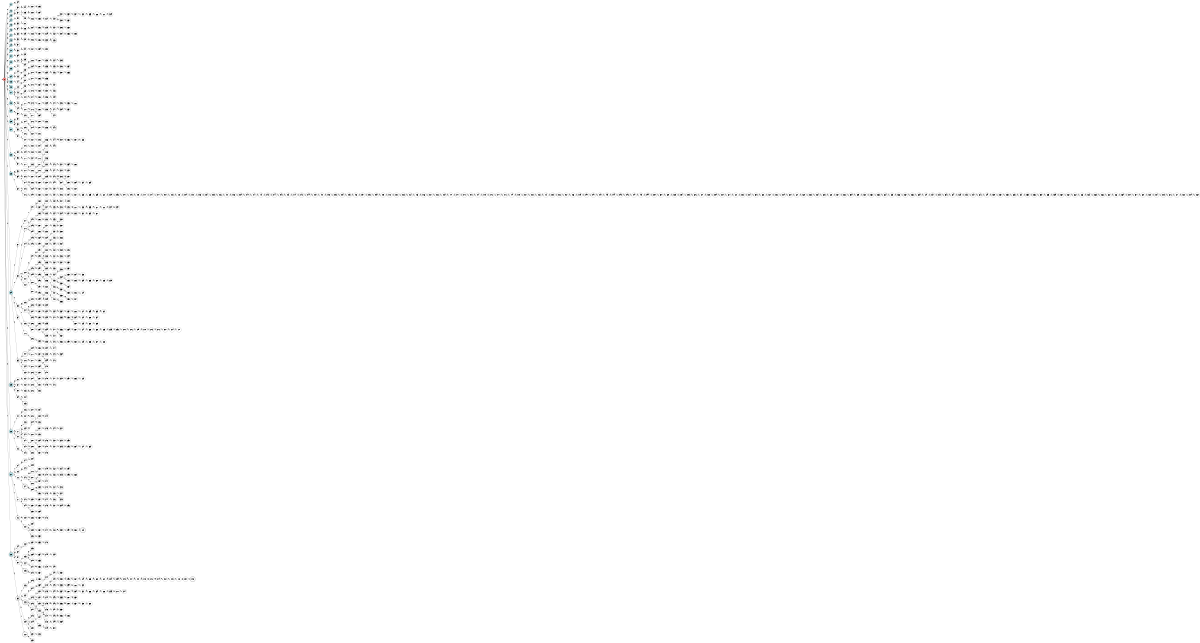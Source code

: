 digraph APTAALF {
__start0 [style = invis, shape = none, label = "", width = 0, height = 0];

rankdir=LR;
size="8,5";

s0 [style="filled", color="black", fillcolor="#ff817b" shape="circle", label="q0"];
s1 [style="filled", color="black", fillcolor="powderblue" shape="circle", label="q1"];
s2 [style="filled", color="black", fillcolor="powderblue" shape="circle", label="q2"];
s3 [style="filled", color="black", fillcolor="powderblue" shape="circle", label="q3"];
s4 [style="filled", color="black", fillcolor="powderblue" shape="circle", label="q4"];
s5 [style="filled", color="black", fillcolor="powderblue" shape="circle", label="q5"];
s6 [style="filled", color="black", fillcolor="powderblue" shape="circle", label="q6"];
s7 [style="filled", color="black", fillcolor="powderblue" shape="circle", label="q7"];
s8 [style="rounded,filled", color="black", fillcolor="powderblue" shape="doublecircle", label="q8"];
s9 [style="filled", color="black", fillcolor="powderblue" shape="circle", label="q9"];
s10 [style="filled", color="black", fillcolor="powderblue" shape="circle", label="q10"];
s11 [style="filled", color="black", fillcolor="powderblue" shape="circle", label="q11"];
s12 [style="filled", color="black", fillcolor="powderblue" shape="circle", label="q12"];
s13 [style="filled", color="black", fillcolor="powderblue" shape="circle", label="q13"];
s14 [style="filled", color="black", fillcolor="powderblue" shape="circle", label="q14"];
s15 [style="filled", color="black", fillcolor="powderblue" shape="circle", label="q15"];
s16 [style="filled", color="black", fillcolor="powderblue" shape="circle", label="q16"];
s17 [style="filled", color="black", fillcolor="powderblue" shape="circle", label="q17"];
s18 [style="filled", color="black", fillcolor="powderblue" shape="circle", label="q18"];
s19 [style="filled", color="black", fillcolor="powderblue" shape="circle", label="q19"];
s20 [style="filled", color="black", fillcolor="powderblue" shape="circle", label="q20"];
s21 [style="filled", color="black", fillcolor="powderblue" shape="circle", label="q21"];
s22 [style="filled", color="black", fillcolor="powderblue" shape="circle", label="q22"];
s23 [style="filled", color="black", fillcolor="powderblue" shape="circle", label="q23"];
s24 [style="filled", color="black", fillcolor="powderblue" shape="circle", label="q24"];
s25 [style="rounded,filled", color="black", fillcolor="powderblue" shape="doublecircle", label="q25"];
s26 [style="filled", color="black", fillcolor="powderblue" shape="circle", label="q26"];
s27 [style="rounded,filled", color="black", fillcolor="powderblue" shape="doublecircle", label="q27"];
s28 [style="rounded,filled", color="black", fillcolor="powderblue" shape="doublecircle", label="q28"];
s29 [style="filled", color="black", fillcolor="white" shape="circle", label="q29"];
s30 [style="filled", color="black", fillcolor="white" shape="circle", label="q30"];
s31 [style="filled", color="black", fillcolor="white" shape="circle", label="q31"];
s32 [style="filled", color="black", fillcolor="white" shape="circle", label="q32"];
s33 [style="filled", color="black", fillcolor="white" shape="circle", label="q33"];
s34 [style="filled", color="black", fillcolor="white" shape="circle", label="q34"];
s35 [style="filled", color="black", fillcolor="white" shape="circle", label="q35"];
s36 [style="filled", color="black", fillcolor="white" shape="circle", label="q36"];
s37 [style="rounded,filled", color="black", fillcolor="white" shape="doublecircle", label="q37"];
s38 [style="filled", color="black", fillcolor="white" shape="circle", label="q38"];
s39 [style="filled", color="black", fillcolor="white" shape="circle", label="q39"];
s40 [style="filled", color="black", fillcolor="white" shape="circle", label="q40"];
s41 [style="filled", color="black", fillcolor="white" shape="circle", label="q41"];
s42 [style="filled", color="black", fillcolor="white" shape="circle", label="q42"];
s43 [style="filled", color="black", fillcolor="white" shape="circle", label="q43"];
s44 [style="filled", color="black", fillcolor="white" shape="circle", label="q44"];
s45 [style="filled", color="black", fillcolor="white" shape="circle", label="q45"];
s46 [style="filled", color="black", fillcolor="white" shape="circle", label="q46"];
s47 [style="filled", color="black", fillcolor="white" shape="circle", label="q47"];
s48 [style="filled", color="black", fillcolor="white" shape="circle", label="q48"];
s49 [style="filled", color="black", fillcolor="white" shape="circle", label="q49"];
s50 [style="filled", color="black", fillcolor="white" shape="circle", label="q50"];
s51 [style="filled", color="black", fillcolor="white" shape="circle", label="q51"];
s52 [style="filled", color="black", fillcolor="white" shape="circle", label="q52"];
s53 [style="filled", color="black", fillcolor="white" shape="circle", label="q53"];
s54 [style="filled", color="black", fillcolor="white" shape="circle", label="q54"];
s55 [style="filled", color="black", fillcolor="white" shape="circle", label="q55"];
s56 [style="filled", color="black", fillcolor="white" shape="circle", label="q56"];
s57 [style="filled", color="black", fillcolor="white" shape="circle", label="q57"];
s58 [style="filled", color="black", fillcolor="white" shape="circle", label="q58"];
s59 [style="filled", color="black", fillcolor="white" shape="circle", label="q59"];
s60 [style="filled", color="black", fillcolor="white" shape="circle", label="q60"];
s61 [style="filled", color="black", fillcolor="white" shape="circle", label="q61"];
s62 [style="filled", color="black", fillcolor="white" shape="circle", label="q62"];
s63 [style="filled", color="black", fillcolor="white" shape="circle", label="q63"];
s64 [style="filled", color="black", fillcolor="white" shape="circle", label="q64"];
s65 [style="filled", color="black", fillcolor="white" shape="circle", label="q65"];
s66 [style="filled", color="black", fillcolor="white" shape="circle", label="q66"];
s67 [style="filled", color="black", fillcolor="white" shape="circle", label="q67"];
s68 [style="filled", color="black", fillcolor="white" shape="circle", label="q68"];
s69 [style="filled", color="black", fillcolor="white" shape="circle", label="q69"];
s70 [style="filled", color="black", fillcolor="white" shape="circle", label="q70"];
s71 [style="filled", color="black", fillcolor="white" shape="circle", label="q71"];
s72 [style="filled", color="black", fillcolor="white" shape="circle", label="q72"];
s73 [style="filled", color="black", fillcolor="white" shape="circle", label="q73"];
s74 [style="filled", color="black", fillcolor="white" shape="circle", label="q74"];
s75 [style="filled", color="black", fillcolor="white" shape="circle", label="q75"];
s76 [style="filled", color="black", fillcolor="white" shape="circle", label="q76"];
s77 [style="filled", color="black", fillcolor="white" shape="circle", label="q77"];
s78 [style="rounded,filled", color="black", fillcolor="white" shape="doublecircle", label="q78"];
s79 [style="filled", color="black", fillcolor="white" shape="circle", label="q79"];
s80 [style="filled", color="black", fillcolor="white" shape="circle", label="q80"];
s81 [style="filled", color="black", fillcolor="white" shape="circle", label="q81"];
s82 [style="filled", color="black", fillcolor="white" shape="circle", label="q82"];
s83 [style="rounded,filled", color="black", fillcolor="white" shape="doublecircle", label="q83"];
s84 [style="filled", color="black", fillcolor="white" shape="circle", label="q84"];
s85 [style="filled", color="black", fillcolor="white" shape="circle", label="q85"];
s86 [style="filled", color="black", fillcolor="white" shape="circle", label="q86"];
s87 [style="filled", color="black", fillcolor="white" shape="circle", label="q87"];
s88 [style="filled", color="black", fillcolor="white" shape="circle", label="q88"];
s89 [style="filled", color="black", fillcolor="white" shape="circle", label="q89"];
s90 [style="filled", color="black", fillcolor="white" shape="circle", label="q90"];
s91 [style="filled", color="black", fillcolor="white" shape="circle", label="q91"];
s92 [style="filled", color="black", fillcolor="white" shape="circle", label="q92"];
s93 [style="filled", color="black", fillcolor="white" shape="circle", label="q93"];
s94 [style="filled", color="black", fillcolor="white" shape="circle", label="q94"];
s95 [style="filled", color="black", fillcolor="white" shape="circle", label="q95"];
s96 [style="filled", color="black", fillcolor="white" shape="circle", label="q96"];
s97 [style="filled", color="black", fillcolor="white" shape="circle", label="q97"];
s98 [style="filled", color="black", fillcolor="white" shape="circle", label="q98"];
s99 [style="filled", color="black", fillcolor="white" shape="circle", label="q99"];
s100 [style="filled", color="black", fillcolor="white" shape="circle", label="q100"];
s101 [style="filled", color="black", fillcolor="white" shape="circle", label="q101"];
s102 [style="filled", color="black", fillcolor="white" shape="circle", label="q102"];
s103 [style="filled", color="black", fillcolor="white" shape="circle", label="q103"];
s104 [style="filled", color="black", fillcolor="white" shape="circle", label="q104"];
s105 [style="filled", color="black", fillcolor="white" shape="circle", label="q105"];
s106 [style="filled", color="black", fillcolor="white" shape="circle", label="q106"];
s107 [style="filled", color="black", fillcolor="white" shape="circle", label="q107"];
s108 [style="filled", color="black", fillcolor="white" shape="circle", label="q108"];
s109 [style="filled", color="black", fillcolor="white" shape="circle", label="q109"];
s110 [style="filled", color="black", fillcolor="white" shape="circle", label="q110"];
s111 [style="filled", color="black", fillcolor="white" shape="circle", label="q111"];
s112 [style="filled", color="black", fillcolor="white" shape="circle", label="q112"];
s113 [style="filled", color="black", fillcolor="white" shape="circle", label="q113"];
s114 [style="filled", color="black", fillcolor="white" shape="circle", label="q114"];
s115 [style="filled", color="black", fillcolor="white" shape="circle", label="q115"];
s116 [style="filled", color="black", fillcolor="white" shape="circle", label="q116"];
s117 [style="filled", color="black", fillcolor="white" shape="circle", label="q117"];
s118 [style="filled", color="black", fillcolor="white" shape="circle", label="q118"];
s119 [style="filled", color="black", fillcolor="white" shape="circle", label="q119"];
s120 [style="filled", color="black", fillcolor="white" shape="circle", label="q120"];
s121 [style="filled", color="black", fillcolor="white" shape="circle", label="q121"];
s122 [style="filled", color="black", fillcolor="white" shape="circle", label="q122"];
s123 [style="filled", color="black", fillcolor="white" shape="circle", label="q123"];
s124 [style="filled", color="black", fillcolor="white" shape="circle", label="q124"];
s125 [style="filled", color="black", fillcolor="white" shape="circle", label="q125"];
s126 [style="filled", color="black", fillcolor="white" shape="circle", label="q126"];
s127 [style="rounded,filled", color="black", fillcolor="white" shape="doublecircle", label="q127"];
s128 [style="filled", color="black", fillcolor="white" shape="circle", label="q128"];
s129 [style="filled", color="black", fillcolor="white" shape="circle", label="q129"];
s130 [style="filled", color="black", fillcolor="white" shape="circle", label="q130"];
s131 [style="filled", color="black", fillcolor="white" shape="circle", label="q131"];
s132 [style="filled", color="black", fillcolor="white" shape="circle", label="q132"];
s133 [style="filled", color="black", fillcolor="white" shape="circle", label="q133"];
s134 [style="filled", color="black", fillcolor="white" shape="circle", label="q134"];
s135 [style="rounded,filled", color="black", fillcolor="white" shape="doublecircle", label="q135"];
s136 [style="filled", color="black", fillcolor="white" shape="circle", label="q136"];
s137 [style="filled", color="black", fillcolor="white" shape="circle", label="q137"];
s138 [style="filled", color="black", fillcolor="white" shape="circle", label="q138"];
s139 [style="filled", color="black", fillcolor="white" shape="circle", label="q139"];
s140 [style="filled", color="black", fillcolor="white" shape="circle", label="q140"];
s141 [style="filled", color="black", fillcolor="white" shape="circle", label="q141"];
s142 [style="filled", color="black", fillcolor="white" shape="circle", label="q142"];
s143 [style="filled", color="black", fillcolor="white" shape="circle", label="q143"];
s144 [style="filled", color="black", fillcolor="white" shape="circle", label="q144"];
s145 [style="filled", color="black", fillcolor="white" shape="circle", label="q145"];
s146 [style="filled", color="black", fillcolor="white" shape="circle", label="q146"];
s147 [style="rounded,filled", color="black", fillcolor="white" shape="doublecircle", label="q147"];
s148 [style="filled", color="black", fillcolor="white" shape="circle", label="q148"];
s149 [style="filled", color="black", fillcolor="white" shape="circle", label="q149"];
s150 [style="filled", color="black", fillcolor="white" shape="circle", label="q150"];
s151 [style="filled", color="black", fillcolor="white" shape="circle", label="q151"];
s152 [style="filled", color="black", fillcolor="white" shape="circle", label="q152"];
s153 [style="filled", color="black", fillcolor="white" shape="circle", label="q153"];
s154 [style="filled", color="black", fillcolor="white" shape="circle", label="q154"];
s155 [style="rounded,filled", color="black", fillcolor="white" shape="doublecircle", label="q155"];
s156 [style="filled", color="black", fillcolor="white" shape="circle", label="q156"];
s157 [style="filled", color="black", fillcolor="white" shape="circle", label="q157"];
s158 [style="rounded,filled", color="black", fillcolor="white" shape="doublecircle", label="q158"];
s159 [style="filled", color="black", fillcolor="white" shape="circle", label="q159"];
s160 [style="rounded,filled", color="black", fillcolor="white" shape="doublecircle", label="q160"];
s161 [style="filled", color="black", fillcolor="white" shape="circle", label="q161"];
s162 [style="filled", color="black", fillcolor="white" shape="circle", label="q162"];
s163 [style="filled", color="black", fillcolor="white" shape="circle", label="q163"];
s164 [style="filled", color="black", fillcolor="white" shape="circle", label="q164"];
s165 [style="filled", color="black", fillcolor="white" shape="circle", label="q165"];
s166 [style="filled", color="black", fillcolor="white" shape="circle", label="q166"];
s167 [style="filled", color="black", fillcolor="white" shape="circle", label="q167"];
s168 [style="filled", color="black", fillcolor="white" shape="circle", label="q168"];
s169 [style="filled", color="black", fillcolor="white" shape="circle", label="q169"];
s170 [style="filled", color="black", fillcolor="white" shape="circle", label="q170"];
s171 [style="filled", color="black", fillcolor="white" shape="circle", label="q171"];
s172 [style="filled", color="black", fillcolor="white" shape="circle", label="q172"];
s173 [style="filled", color="black", fillcolor="white" shape="circle", label="q173"];
s174 [style="filled", color="black", fillcolor="white" shape="circle", label="q174"];
s175 [style="filled", color="black", fillcolor="white" shape="circle", label="q175"];
s176 [style="filled", color="black", fillcolor="white" shape="circle", label="q176"];
s177 [style="filled", color="black", fillcolor="white" shape="circle", label="q177"];
s178 [style="filled", color="black", fillcolor="white" shape="circle", label="q178"];
s179 [style="filled", color="black", fillcolor="white" shape="circle", label="q179"];
s180 [style="filled", color="black", fillcolor="white" shape="circle", label="q180"];
s181 [style="filled", color="black", fillcolor="white" shape="circle", label="q181"];
s182 [style="filled", color="black", fillcolor="white" shape="circle", label="q182"];
s183 [style="filled", color="black", fillcolor="white" shape="circle", label="q183"];
s184 [style="filled", color="black", fillcolor="white" shape="circle", label="q184"];
s185 [style="filled", color="black", fillcolor="white" shape="circle", label="q185"];
s186 [style="filled", color="black", fillcolor="white" shape="circle", label="q186"];
s187 [style="filled", color="black", fillcolor="white" shape="circle", label="q187"];
s188 [style="filled", color="black", fillcolor="white" shape="circle", label="q188"];
s189 [style="filled", color="black", fillcolor="white" shape="circle", label="q189"];
s190 [style="filled", color="black", fillcolor="white" shape="circle", label="q190"];
s191 [style="filled", color="black", fillcolor="white" shape="circle", label="q191"];
s192 [style="filled", color="black", fillcolor="white" shape="circle", label="q192"];
s193 [style="filled", color="black", fillcolor="white" shape="circle", label="q193"];
s194 [style="filled", color="black", fillcolor="white" shape="circle", label="q194"];
s195 [style="filled", color="black", fillcolor="white" shape="circle", label="q195"];
s196 [style="filled", color="black", fillcolor="white" shape="circle", label="q196"];
s197 [style="filled", color="black", fillcolor="white" shape="circle", label="q197"];
s198 [style="filled", color="black", fillcolor="white" shape="circle", label="q198"];
s199 [style="filled", color="black", fillcolor="white" shape="circle", label="q199"];
s200 [style="filled", color="black", fillcolor="white" shape="circle", label="q200"];
s201 [style="filled", color="black", fillcolor="white" shape="circle", label="q201"];
s202 [style="filled", color="black", fillcolor="white" shape="circle", label="q202"];
s203 [style="filled", color="black", fillcolor="white" shape="circle", label="q203"];
s204 [style="filled", color="black", fillcolor="white" shape="circle", label="q204"];
s205 [style="filled", color="black", fillcolor="white" shape="circle", label="q205"];
s206 [style="filled", color="black", fillcolor="white" shape="circle", label="q206"];
s207 [style="filled", color="black", fillcolor="white" shape="circle", label="q207"];
s208 [style="filled", color="black", fillcolor="white" shape="circle", label="q208"];
s209 [style="filled", color="black", fillcolor="white" shape="circle", label="q209"];
s210 [style="filled", color="black", fillcolor="white" shape="circle", label="q210"];
s211 [style="filled", color="black", fillcolor="white" shape="circle", label="q211"];
s212 [style="filled", color="black", fillcolor="white" shape="circle", label="q212"];
s213 [style="filled", color="black", fillcolor="white" shape="circle", label="q213"];
s214 [style="filled", color="black", fillcolor="white" shape="circle", label="q214"];
s215 [style="filled", color="black", fillcolor="white" shape="circle", label="q215"];
s216 [style="filled", color="black", fillcolor="white" shape="circle", label="q216"];
s217 [style="filled", color="black", fillcolor="white" shape="circle", label="q217"];
s218 [style="filled", color="black", fillcolor="white" shape="circle", label="q218"];
s219 [style="filled", color="black", fillcolor="white" shape="circle", label="q219"];
s220 [style="filled", color="black", fillcolor="white" shape="circle", label="q220"];
s221 [style="filled", color="black", fillcolor="white" shape="circle", label="q221"];
s222 [style="filled", color="black", fillcolor="white" shape="circle", label="q222"];
s223 [style="filled", color="black", fillcolor="white" shape="circle", label="q223"];
s224 [style="filled", color="black", fillcolor="white" shape="circle", label="q224"];
s225 [style="filled", color="black", fillcolor="white" shape="circle", label="q225"];
s226 [style="filled", color="black", fillcolor="white" shape="circle", label="q226"];
s227 [style="filled", color="black", fillcolor="white" shape="circle", label="q227"];
s228 [style="filled", color="black", fillcolor="white" shape="circle", label="q228"];
s229 [style="filled", color="black", fillcolor="white" shape="circle", label="q229"];
s230 [style="filled", color="black", fillcolor="white" shape="circle", label="q230"];
s231 [style="filled", color="black", fillcolor="white" shape="circle", label="q231"];
s232 [style="filled", color="black", fillcolor="white" shape="circle", label="q232"];
s233 [style="filled", color="black", fillcolor="white" shape="circle", label="q233"];
s234 [style="filled", color="black", fillcolor="white" shape="circle", label="q234"];
s235 [style="filled", color="black", fillcolor="white" shape="circle", label="q235"];
s236 [style="filled", color="black", fillcolor="white" shape="circle", label="q236"];
s237 [style="filled", color="black", fillcolor="white" shape="circle", label="q237"];
s238 [style="filled", color="black", fillcolor="white" shape="circle", label="q238"];
s239 [style="filled", color="black", fillcolor="white" shape="circle", label="q239"];
s240 [style="filled", color="black", fillcolor="white" shape="circle", label="q240"];
s241 [style="filled", color="black", fillcolor="white" shape="circle", label="q241"];
s242 [style="filled", color="black", fillcolor="white" shape="circle", label="q242"];
s243 [style="filled", color="black", fillcolor="white" shape="circle", label="q243"];
s244 [style="filled", color="black", fillcolor="white" shape="circle", label="q244"];
s245 [style="filled", color="black", fillcolor="white" shape="circle", label="q245"];
s246 [style="filled", color="black", fillcolor="white" shape="circle", label="q246"];
s247 [style="filled", color="black", fillcolor="white" shape="circle", label="q247"];
s248 [style="filled", color="black", fillcolor="white" shape="circle", label="q248"];
s249 [style="filled", color="black", fillcolor="white" shape="circle", label="q249"];
s250 [style="filled", color="black", fillcolor="white" shape="circle", label="q250"];
s251 [style="filled", color="black", fillcolor="white" shape="circle", label="q251"];
s252 [style="filled", color="black", fillcolor="white" shape="circle", label="q252"];
s253 [style="filled", color="black", fillcolor="white" shape="circle", label="q253"];
s254 [style="filled", color="black", fillcolor="white" shape="circle", label="q254"];
s255 [style="filled", color="black", fillcolor="white" shape="circle", label="q255"];
s256 [style="filled", color="black", fillcolor="white" shape="circle", label="q256"];
s257 [style="filled", color="black", fillcolor="white" shape="circle", label="q257"];
s258 [style="filled", color="black", fillcolor="white" shape="circle", label="q258"];
s259 [style="filled", color="black", fillcolor="white" shape="circle", label="q259"];
s260 [style="filled", color="black", fillcolor="white" shape="circle", label="q260"];
s261 [style="filled", color="black", fillcolor="white" shape="circle", label="q261"];
s262 [style="filled", color="black", fillcolor="white" shape="circle", label="q262"];
s263 [style="filled", color="black", fillcolor="white" shape="circle", label="q263"];
s264 [style="filled", color="black", fillcolor="white" shape="circle", label="q264"];
s265 [style="filled", color="black", fillcolor="white" shape="circle", label="q265"];
s266 [style="filled", color="black", fillcolor="white" shape="circle", label="q266"];
s267 [style="filled", color="black", fillcolor="white" shape="circle", label="q267"];
s268 [style="filled", color="black", fillcolor="white" shape="circle", label="q268"];
s269 [style="filled", color="black", fillcolor="white" shape="circle", label="q269"];
s270 [style="filled", color="black", fillcolor="white" shape="circle", label="q270"];
s271 [style="filled", color="black", fillcolor="white" shape="circle", label="q271"];
s272 [style="filled", color="black", fillcolor="white" shape="circle", label="q272"];
s273 [style="filled", color="black", fillcolor="white" shape="circle", label="q273"];
s274 [style="filled", color="black", fillcolor="white" shape="circle", label="q274"];
s275 [style="filled", color="black", fillcolor="white" shape="circle", label="q275"];
s276 [style="filled", color="black", fillcolor="white" shape="circle", label="q276"];
s277 [style="filled", color="black", fillcolor="white" shape="circle", label="q277"];
s278 [style="filled", color="black", fillcolor="white" shape="circle", label="q278"];
s279 [style="filled", color="black", fillcolor="white" shape="circle", label="q279"];
s280 [style="filled", color="black", fillcolor="white" shape="circle", label="q280"];
s281 [style="filled", color="black", fillcolor="white" shape="circle", label="q281"];
s282 [style="filled", color="black", fillcolor="white" shape="circle", label="q282"];
s283 [style="filled", color="black", fillcolor="white" shape="circle", label="q283"];
s284 [style="filled", color="black", fillcolor="white" shape="circle", label="q284"];
s285 [style="filled", color="black", fillcolor="white" shape="circle", label="q285"];
s286 [style="filled", color="black", fillcolor="white" shape="circle", label="q286"];
s287 [style="filled", color="black", fillcolor="white" shape="circle", label="q287"];
s288 [style="filled", color="black", fillcolor="white" shape="circle", label="q288"];
s289 [style="filled", color="black", fillcolor="white" shape="circle", label="q289"];
s290 [style="filled", color="black", fillcolor="white" shape="circle", label="q290"];
s291 [style="filled", color="black", fillcolor="white" shape="circle", label="q291"];
s292 [style="filled", color="black", fillcolor="white" shape="circle", label="q292"];
s293 [style="filled", color="black", fillcolor="white" shape="circle", label="q293"];
s294 [style="filled", color="black", fillcolor="white" shape="circle", label="q294"];
s295 [style="filled", color="black", fillcolor="white" shape="circle", label="q295"];
s296 [style="filled", color="black", fillcolor="white" shape="circle", label="q296"];
s297 [style="filled", color="black", fillcolor="white" shape="circle", label="q297"];
s298 [style="filled", color="black", fillcolor="white" shape="circle", label="q298"];
s299 [style="filled", color="black", fillcolor="white" shape="circle", label="q299"];
s300 [style="filled", color="black", fillcolor="white" shape="circle", label="q300"];
s301 [style="filled", color="black", fillcolor="white" shape="circle", label="q301"];
s302 [style="filled", color="black", fillcolor="white" shape="circle", label="q302"];
s303 [style="filled", color="black", fillcolor="white" shape="circle", label="q303"];
s304 [style="filled", color="black", fillcolor="white" shape="circle", label="q304"];
s305 [style="filled", color="black", fillcolor="white" shape="circle", label="q305"];
s306 [style="filled", color="black", fillcolor="white" shape="circle", label="q306"];
s307 [style="filled", color="black", fillcolor="white" shape="circle", label="q307"];
s308 [style="filled", color="black", fillcolor="white" shape="circle", label="q308"];
s309 [style="filled", color="black", fillcolor="white" shape="circle", label="q309"];
s310 [style="filled", color="black", fillcolor="white" shape="circle", label="q310"];
s311 [style="filled", color="black", fillcolor="white" shape="circle", label="q311"];
s312 [style="filled", color="black", fillcolor="white" shape="circle", label="q312"];
s313 [style="filled", color="black", fillcolor="white" shape="circle", label="q313"];
s314 [style="filled", color="black", fillcolor="white" shape="circle", label="q314"];
s315 [style="filled", color="black", fillcolor="white" shape="circle", label="q315"];
s316 [style="filled", color="black", fillcolor="white" shape="circle", label="q316"];
s317 [style="filled", color="black", fillcolor="white" shape="circle", label="q317"];
s318 [style="filled", color="black", fillcolor="white" shape="circle", label="q318"];
s319 [style="filled", color="black", fillcolor="white" shape="circle", label="q319"];
s320 [style="filled", color="black", fillcolor="white" shape="circle", label="q320"];
s321 [style="filled", color="black", fillcolor="white" shape="circle", label="q321"];
s322 [style="filled", color="black", fillcolor="white" shape="circle", label="q322"];
s323 [style="filled", color="black", fillcolor="white" shape="circle", label="q323"];
s324 [style="filled", color="black", fillcolor="white" shape="circle", label="q324"];
s325 [style="filled", color="black", fillcolor="white" shape="circle", label="q325"];
s326 [style="filled", color="black", fillcolor="white" shape="circle", label="q326"];
s327 [style="filled", color="black", fillcolor="white" shape="circle", label="q327"];
s328 [style="filled", color="black", fillcolor="white" shape="circle", label="q328"];
s329 [style="filled", color="black", fillcolor="white" shape="circle", label="q329"];
s330 [style="filled", color="black", fillcolor="white" shape="circle", label="q330"];
s331 [style="filled", color="black", fillcolor="white" shape="circle", label="q331"];
s332 [style="filled", color="black", fillcolor="white" shape="circle", label="q332"];
s333 [style="filled", color="black", fillcolor="white" shape="circle", label="q333"];
s334 [style="filled", color="black", fillcolor="white" shape="circle", label="q334"];
s335 [style="filled", color="black", fillcolor="white" shape="circle", label="q335"];
s336 [style="filled", color="black", fillcolor="white" shape="circle", label="q336"];
s337 [style="filled", color="black", fillcolor="white" shape="circle", label="q337"];
s338 [style="filled", color="black", fillcolor="white" shape="circle", label="q338"];
s339 [style="filled", color="black", fillcolor="white" shape="circle", label="q339"];
s340 [style="filled", color="black", fillcolor="white" shape="circle", label="q340"];
s341 [style="filled", color="black", fillcolor="white" shape="circle", label="q341"];
s342 [style="filled", color="black", fillcolor="white" shape="circle", label="q342"];
s343 [style="filled", color="black", fillcolor="white" shape="circle", label="q343"];
s344 [style="filled", color="black", fillcolor="white" shape="circle", label="q344"];
s345 [style="filled", color="black", fillcolor="white" shape="circle", label="q345"];
s346 [style="filled", color="black", fillcolor="white" shape="circle", label="q346"];
s347 [style="filled", color="black", fillcolor="white" shape="circle", label="q347"];
s348 [style="filled", color="black", fillcolor="white" shape="circle", label="q348"];
s349 [style="filled", color="black", fillcolor="white" shape="circle", label="q349"];
s350 [style="filled", color="black", fillcolor="white" shape="circle", label="q350"];
s351 [style="filled", color="black", fillcolor="white" shape="circle", label="q351"];
s352 [style="filled", color="black", fillcolor="white" shape="circle", label="q352"];
s353 [style="filled", color="black", fillcolor="white" shape="circle", label="q353"];
s354 [style="filled", color="black", fillcolor="white" shape="circle", label="q354"];
s355 [style="filled", color="black", fillcolor="white" shape="circle", label="q355"];
s356 [style="filled", color="black", fillcolor="white" shape="circle", label="q356"];
s357 [style="filled", color="black", fillcolor="white" shape="circle", label="q357"];
s358 [style="filled", color="black", fillcolor="white" shape="circle", label="q358"];
s359 [style="filled", color="black", fillcolor="white" shape="circle", label="q359"];
s360 [style="filled", color="black", fillcolor="white" shape="circle", label="q360"];
s361 [style="filled", color="black", fillcolor="white" shape="circle", label="q361"];
s362 [style="filled", color="black", fillcolor="white" shape="circle", label="q362"];
s363 [style="filled", color="black", fillcolor="white" shape="circle", label="q363"];
s364 [style="filled", color="black", fillcolor="white" shape="circle", label="q364"];
s365 [style="filled", color="black", fillcolor="white" shape="circle", label="q365"];
s366 [style="filled", color="black", fillcolor="white" shape="circle", label="q366"];
s367 [style="filled", color="black", fillcolor="white" shape="circle", label="q367"];
s368 [style="filled", color="black", fillcolor="white" shape="circle", label="q368"];
s369 [style="filled", color="black", fillcolor="white" shape="circle", label="q369"];
s370 [style="filled", color="black", fillcolor="white" shape="circle", label="q370"];
s371 [style="filled", color="black", fillcolor="white" shape="circle", label="q371"];
s372 [style="filled", color="black", fillcolor="white" shape="circle", label="q372"];
s373 [style="filled", color="black", fillcolor="white" shape="circle", label="q373"];
s374 [style="filled", color="black", fillcolor="white" shape="circle", label="q374"];
s375 [style="filled", color="black", fillcolor="white" shape="circle", label="q375"];
s376 [style="filled", color="black", fillcolor="white" shape="circle", label="q376"];
s377 [style="filled", color="black", fillcolor="white" shape="circle", label="q377"];
s378 [style="filled", color="black", fillcolor="white" shape="circle", label="q378"];
s379 [style="filled", color="black", fillcolor="white" shape="circle", label="q379"];
s380 [style="filled", color="black", fillcolor="white" shape="circle", label="q380"];
s381 [style="filled", color="black", fillcolor="white" shape="circle", label="q381"];
s382 [style="filled", color="black", fillcolor="white" shape="circle", label="q382"];
s383 [style="filled", color="black", fillcolor="white" shape="circle", label="q383"];
s384 [style="filled", color="black", fillcolor="white" shape="circle", label="q384"];
s385 [style="filled", color="black", fillcolor="white" shape="circle", label="q385"];
s386 [style="filled", color="black", fillcolor="white" shape="circle", label="q386"];
s387 [style="filled", color="black", fillcolor="white" shape="circle", label="q387"];
s388 [style="filled", color="black", fillcolor="white" shape="circle", label="q388"];
s389 [style="filled", color="black", fillcolor="white" shape="circle", label="q389"];
s390 [style="filled", color="black", fillcolor="white" shape="circle", label="q390"];
s391 [style="filled", color="black", fillcolor="white" shape="circle", label="q391"];
s392 [style="filled", color="black", fillcolor="white" shape="circle", label="q392"];
s393 [style="filled", color="black", fillcolor="white" shape="circle", label="q393"];
s394 [style="filled", color="black", fillcolor="white" shape="circle", label="q394"];
s395 [style="filled", color="black", fillcolor="white" shape="circle", label="q395"];
s396 [style="filled", color="black", fillcolor="white" shape="circle", label="q396"];
s397 [style="filled", color="black", fillcolor="white" shape="circle", label="q397"];
s398 [style="filled", color="black", fillcolor="white" shape="circle", label="q398"];
s399 [style="filled", color="black", fillcolor="white" shape="circle", label="q399"];
s400 [style="filled", color="black", fillcolor="white" shape="circle", label="q400"];
s401 [style="filled", color="black", fillcolor="white" shape="circle", label="q401"];
s402 [style="filled", color="black", fillcolor="white" shape="circle", label="q402"];
s403 [style="filled", color="black", fillcolor="white" shape="circle", label="q403"];
s404 [style="filled", color="black", fillcolor="white" shape="circle", label="q404"];
s405 [style="filled", color="black", fillcolor="white" shape="circle", label="q405"];
s406 [style="filled", color="black", fillcolor="white" shape="circle", label="q406"];
s407 [style="filled", color="black", fillcolor="white" shape="circle", label="q407"];
s408 [style="filled", color="black", fillcolor="white" shape="circle", label="q408"];
s409 [style="filled", color="black", fillcolor="white" shape="circle", label="q409"];
s410 [style="filled", color="black", fillcolor="white" shape="circle", label="q410"];
s411 [style="filled", color="black", fillcolor="white" shape="circle", label="q411"];
s412 [style="filled", color="black", fillcolor="white" shape="circle", label="q412"];
s413 [style="filled", color="black", fillcolor="white" shape="circle", label="q413"];
s414 [style="filled", color="black", fillcolor="white" shape="circle", label="q414"];
s415 [style="filled", color="black", fillcolor="white" shape="circle", label="q415"];
s416 [style="filled", color="black", fillcolor="white" shape="circle", label="q416"];
s417 [style="filled", color="black", fillcolor="white" shape="circle", label="q417"];
s418 [style="filled", color="black", fillcolor="white" shape="circle", label="q418"];
s419 [style="filled", color="black", fillcolor="white" shape="circle", label="q419"];
s420 [style="filled", color="black", fillcolor="white" shape="circle", label="q420"];
s421 [style="filled", color="black", fillcolor="white" shape="circle", label="q421"];
s422 [style="filled", color="black", fillcolor="white" shape="circle", label="q422"];
s423 [style="filled", color="black", fillcolor="white" shape="circle", label="q423"];
s424 [style="filled", color="black", fillcolor="white" shape="circle", label="q424"];
s425 [style="filled", color="black", fillcolor="white" shape="circle", label="q425"];
s426 [style="filled", color="black", fillcolor="white" shape="circle", label="q426"];
s427 [style="filled", color="black", fillcolor="white" shape="circle", label="q427"];
s428 [style="filled", color="black", fillcolor="white" shape="circle", label="q428"];
s429 [style="filled", color="black", fillcolor="white" shape="circle", label="q429"];
s430 [style="filled", color="black", fillcolor="white" shape="circle", label="q430"];
s431 [style="filled", color="black", fillcolor="white" shape="circle", label="q431"];
s432 [style="filled", color="black", fillcolor="white" shape="circle", label="q432"];
s433 [style="rounded,filled", color="black", fillcolor="white" shape="doublecircle", label="q433"];
s434 [style="filled", color="black", fillcolor="white" shape="circle", label="q434"];
s435 [style="filled", color="black", fillcolor="white" shape="circle", label="q435"];
s436 [style="filled", color="black", fillcolor="white" shape="circle", label="q436"];
s437 [style="filled", color="black", fillcolor="white" shape="circle", label="q437"];
s438 [style="filled", color="black", fillcolor="white" shape="circle", label="q438"];
s439 [style="filled", color="black", fillcolor="white" shape="circle", label="q439"];
s440 [style="filled", color="black", fillcolor="white" shape="circle", label="q440"];
s441 [style="filled", color="black", fillcolor="white" shape="circle", label="q441"];
s442 [style="filled", color="black", fillcolor="white" shape="circle", label="q442"];
s443 [style="rounded,filled", color="black", fillcolor="white" shape="doublecircle", label="q443"];
s444 [style="filled", color="black", fillcolor="white" shape="circle", label="q444"];
s445 [style="filled", color="black", fillcolor="white" shape="circle", label="q445"];
s446 [style="filled", color="black", fillcolor="white" shape="circle", label="q446"];
s447 [style="filled", color="black", fillcolor="white" shape="circle", label="q447"];
s448 [style="filled", color="black", fillcolor="white" shape="circle", label="q448"];
s449 [style="filled", color="black", fillcolor="white" shape="circle", label="q449"];
s450 [style="filled", color="black", fillcolor="white" shape="circle", label="q450"];
s451 [style="filled", color="black", fillcolor="white" shape="circle", label="q451"];
s452 [style="filled", color="black", fillcolor="white" shape="circle", label="q452"];
s453 [style="filled", color="black", fillcolor="white" shape="circle", label="q453"];
s454 [style="filled", color="black", fillcolor="white" shape="circle", label="q454"];
s455 [style="filled", color="black", fillcolor="white" shape="circle", label="q455"];
s456 [style="filled", color="black", fillcolor="white" shape="circle", label="q456"];
s457 [style="filled", color="black", fillcolor="white" shape="circle", label="q457"];
s458 [style="filled", color="black", fillcolor="white" shape="circle", label="q458"];
s459 [style="filled", color="black", fillcolor="white" shape="circle", label="q459"];
s460 [style="filled", color="black", fillcolor="white" shape="circle", label="q460"];
s461 [style="filled", color="black", fillcolor="white" shape="circle", label="q461"];
s462 [style="filled", color="black", fillcolor="white" shape="circle", label="q462"];
s463 [style="filled", color="black", fillcolor="white" shape="circle", label="q463"];
s464 [style="filled", color="black", fillcolor="white" shape="circle", label="q464"];
s465 [style="filled", color="black", fillcolor="white" shape="circle", label="q465"];
s466 [style="filled", color="black", fillcolor="white" shape="circle", label="q466"];
s467 [style="filled", color="black", fillcolor="white" shape="circle", label="q467"];
s468 [style="filled", color="black", fillcolor="white" shape="circle", label="q468"];
s469 [style="filled", color="black", fillcolor="white" shape="circle", label="q469"];
s470 [style="filled", color="black", fillcolor="white" shape="circle", label="q470"];
s471 [style="filled", color="black", fillcolor="white" shape="circle", label="q471"];
s472 [style="filled", color="black", fillcolor="white" shape="circle", label="q472"];
s473 [style="filled", color="black", fillcolor="white" shape="circle", label="q473"];
s474 [style="filled", color="black", fillcolor="white" shape="circle", label="q474"];
s475 [style="filled", color="black", fillcolor="white" shape="circle", label="q475"];
s476 [style="filled", color="black", fillcolor="white" shape="circle", label="q476"];
s477 [style="filled", color="black", fillcolor="white" shape="circle", label="q477"];
s478 [style="filled", color="black", fillcolor="white" shape="circle", label="q478"];
s479 [style="filled", color="black", fillcolor="white" shape="circle", label="q479"];
s480 [style="filled", color="black", fillcolor="white" shape="circle", label="q480"];
s481 [style="filled", color="black", fillcolor="white" shape="circle", label="q481"];
s482 [style="filled", color="black", fillcolor="white" shape="circle", label="q482"];
s483 [style="filled", color="black", fillcolor="white" shape="circle", label="q483"];
s484 [style="filled", color="black", fillcolor="white" shape="circle", label="q484"];
s485 [style="filled", color="black", fillcolor="white" shape="circle", label="q485"];
s486 [style="filled", color="black", fillcolor="white" shape="circle", label="q486"];
s487 [style="filled", color="black", fillcolor="white" shape="circle", label="q487"];
s488 [style="filled", color="black", fillcolor="white" shape="circle", label="q488"];
s489 [style="filled", color="black", fillcolor="white" shape="circle", label="q489"];
s490 [style="filled", color="black", fillcolor="white" shape="circle", label="q490"];
s491 [style="filled", color="black", fillcolor="white" shape="circle", label="q491"];
s492 [style="filled", color="black", fillcolor="white" shape="circle", label="q492"];
s493 [style="filled", color="black", fillcolor="white" shape="circle", label="q493"];
s494 [style="filled", color="black", fillcolor="white" shape="circle", label="q494"];
s495 [style="filled", color="black", fillcolor="white" shape="circle", label="q495"];
s496 [style="filled", color="black", fillcolor="white" shape="circle", label="q496"];
s497 [style="filled", color="black", fillcolor="white" shape="circle", label="q497"];
s498 [style="filled", color="black", fillcolor="white" shape="circle", label="q498"];
s499 [style="filled", color="black", fillcolor="white" shape="circle", label="q499"];
s500 [style="filled", color="black", fillcolor="white" shape="circle", label="q500"];
s501 [style="filled", color="black", fillcolor="white" shape="circle", label="q501"];
s502 [style="filled", color="black", fillcolor="white" shape="circle", label="q502"];
s503 [style="filled", color="black", fillcolor="white" shape="circle", label="q503"];
s504 [style="filled", color="black", fillcolor="white" shape="circle", label="q504"];
s505 [style="filled", color="black", fillcolor="white" shape="circle", label="q505"];
s506 [style="filled", color="black", fillcolor="white" shape="circle", label="q506"];
s507 [style="filled", color="black", fillcolor="white" shape="circle", label="q507"];
s508 [style="filled", color="black", fillcolor="white" shape="circle", label="q508"];
s509 [style="filled", color="black", fillcolor="white" shape="circle", label="q509"];
s510 [style="filled", color="black", fillcolor="white" shape="circle", label="q510"];
s511 [style="filled", color="black", fillcolor="white" shape="circle", label="q511"];
s512 [style="filled", color="black", fillcolor="white" shape="circle", label="q512"];
s513 [style="filled", color="black", fillcolor="white" shape="circle", label="q513"];
s514 [style="filled", color="black", fillcolor="white" shape="circle", label="q514"];
s515 [style="filled", color="black", fillcolor="white" shape="circle", label="q515"];
s516 [style="filled", color="black", fillcolor="white" shape="circle", label="q516"];
s517 [style="filled", color="black", fillcolor="white" shape="circle", label="q517"];
s518 [style="filled", color="black", fillcolor="white" shape="circle", label="q518"];
s519 [style="filled", color="black", fillcolor="white" shape="circle", label="q519"];
s520 [style="filled", color="black", fillcolor="white" shape="circle", label="q520"];
s521 [style="filled", color="black", fillcolor="white" shape="circle", label="q521"];
s522 [style="filled", color="black", fillcolor="white" shape="circle", label="q522"];
s523 [style="filled", color="black", fillcolor="white" shape="circle", label="q523"];
s524 [style="filled", color="black", fillcolor="white" shape="circle", label="q524"];
s525 [style="filled", color="black", fillcolor="white" shape="circle", label="q525"];
s526 [style="filled", color="black", fillcolor="white" shape="circle", label="q526"];
s527 [style="filled", color="black", fillcolor="white" shape="circle", label="q527"];
s528 [style="filled", color="black", fillcolor="white" shape="circle", label="q528"];
s529 [style="filled", color="black", fillcolor="white" shape="circle", label="q529"];
s530 [style="filled", color="black", fillcolor="white" shape="circle", label="q530"];
s531 [style="filled", color="black", fillcolor="white" shape="circle", label="q531"];
s532 [style="filled", color="black", fillcolor="white" shape="circle", label="q532"];
s533 [style="filled", color="black", fillcolor="white" shape="circle", label="q533"];
s534 [style="filled", color="black", fillcolor="white" shape="circle", label="q534"];
s535 [style="filled", color="black", fillcolor="white" shape="circle", label="q535"];
s536 [style="filled", color="black", fillcolor="white" shape="circle", label="q536"];
s537 [style="filled", color="black", fillcolor="white" shape="circle", label="q537"];
s538 [style="filled", color="black", fillcolor="white" shape="circle", label="q538"];
s539 [style="filled", color="black", fillcolor="white" shape="circle", label="q539"];
s540 [style="filled", color="black", fillcolor="white" shape="circle", label="q540"];
s541 [style="filled", color="black", fillcolor="white" shape="circle", label="q541"];
s542 [style="filled", color="black", fillcolor="white" shape="circle", label="q542"];
s543 [style="filled", color="black", fillcolor="white" shape="circle", label="q543"];
s544 [style="filled", color="black", fillcolor="white" shape="circle", label="q544"];
s545 [style="filled", color="black", fillcolor="white" shape="circle", label="q545"];
s546 [style="filled", color="black", fillcolor="white" shape="circle", label="q546"];
s547 [style="filled", color="black", fillcolor="white" shape="circle", label="q547"];
s548 [style="filled", color="black", fillcolor="white" shape="circle", label="q548"];
s549 [style="filled", color="black", fillcolor="white" shape="circle", label="q549"];
s550 [style="filled", color="black", fillcolor="white" shape="circle", label="q550"];
s551 [style="filled", color="black", fillcolor="white" shape="circle", label="q551"];
s552 [style="filled", color="black", fillcolor="white" shape="circle", label="q552"];
s553 [style="filled", color="black", fillcolor="white" shape="circle", label="q553"];
s554 [style="filled", color="black", fillcolor="white" shape="circle", label="q554"];
s555 [style="filled", color="black", fillcolor="white" shape="circle", label="q555"];
s556 [style="filled", color="black", fillcolor="white" shape="circle", label="q556"];
s557 [style="filled", color="black", fillcolor="white" shape="circle", label="q557"];
s558 [style="filled", color="black", fillcolor="white" shape="circle", label="q558"];
s559 [style="filled", color="black", fillcolor="white" shape="circle", label="q559"];
s560 [style="filled", color="black", fillcolor="white" shape="circle", label="q560"];
s561 [style="filled", color="black", fillcolor="white" shape="circle", label="q561"];
s562 [style="filled", color="black", fillcolor="white" shape="circle", label="q562"];
s563 [style="filled", color="black", fillcolor="white" shape="circle", label="q563"];
s564 [style="filled", color="black", fillcolor="white" shape="circle", label="q564"];
s565 [style="filled", color="black", fillcolor="white" shape="circle", label="q565"];
s566 [style="filled", color="black", fillcolor="white" shape="circle", label="q566"];
s567 [style="filled", color="black", fillcolor="white" shape="circle", label="q567"];
s568 [style="filled", color="black", fillcolor="white" shape="circle", label="q568"];
s569 [style="filled", color="black", fillcolor="white" shape="circle", label="q569"];
s570 [style="filled", color="black", fillcolor="white" shape="circle", label="q570"];
s571 [style="filled", color="black", fillcolor="white" shape="circle", label="q571"];
s572 [style="filled", color="black", fillcolor="white" shape="circle", label="q572"];
s573 [style="filled", color="black", fillcolor="white" shape="circle", label="q573"];
s574 [style="filled", color="black", fillcolor="white" shape="circle", label="q574"];
s575 [style="filled", color="black", fillcolor="white" shape="circle", label="q575"];
s576 [style="filled", color="black", fillcolor="white" shape="circle", label="q576"];
s577 [style="filled", color="black", fillcolor="white" shape="circle", label="q577"];
s578 [style="filled", color="black", fillcolor="white" shape="circle", label="q578"];
s579 [style="filled", color="black", fillcolor="white" shape="circle", label="q579"];
s580 [style="filled", color="black", fillcolor="white" shape="circle", label="q580"];
s581 [style="filled", color="black", fillcolor="white" shape="circle", label="q581"];
s582 [style="filled", color="black", fillcolor="white" shape="circle", label="q582"];
s583 [style="filled", color="black", fillcolor="white" shape="circle", label="q583"];
s584 [style="filled", color="black", fillcolor="white" shape="circle", label="q584"];
s585 [style="filled", color="black", fillcolor="white" shape="circle", label="q585"];
s586 [style="filled", color="black", fillcolor="white" shape="circle", label="q586"];
s587 [style="filled", color="black", fillcolor="white" shape="circle", label="q587"];
s588 [style="filled", color="black", fillcolor="white" shape="circle", label="q588"];
s589 [style="filled", color="black", fillcolor="white" shape="circle", label="q589"];
s590 [style="filled", color="black", fillcolor="white" shape="circle", label="q590"];
s591 [style="filled", color="black", fillcolor="white" shape="circle", label="q591"];
s592 [style="filled", color="black", fillcolor="white" shape="circle", label="q592"];
s593 [style="filled", color="black", fillcolor="white" shape="circle", label="q593"];
s594 [style="filled", color="black", fillcolor="white" shape="circle", label="q594"];
s595 [style="filled", color="black", fillcolor="white" shape="circle", label="q595"];
s596 [style="filled", color="black", fillcolor="white" shape="circle", label="q596"];
s597 [style="filled", color="black", fillcolor="white" shape="circle", label="q597"];
s598 [style="filled", color="black", fillcolor="white" shape="circle", label="q598"];
s599 [style="filled", color="black", fillcolor="white" shape="circle", label="q599"];
s600 [style="filled", color="black", fillcolor="white" shape="circle", label="q600"];
s601 [style="filled", color="black", fillcolor="white" shape="circle", label="q601"];
s602 [style="filled", color="black", fillcolor="white" shape="circle", label="q602"];
s603 [style="filled", color="black", fillcolor="white" shape="circle", label="q603"];
s604 [style="filled", color="black", fillcolor="white" shape="circle", label="q604"];
s605 [style="filled", color="black", fillcolor="white" shape="circle", label="q605"];
s606 [style="filled", color="black", fillcolor="white" shape="circle", label="q606"];
s607 [style="filled", color="black", fillcolor="white" shape="circle", label="q607"];
s608 [style="filled", color="black", fillcolor="white" shape="circle", label="q608"];
s609 [style="filled", color="black", fillcolor="white" shape="circle", label="q609"];
s610 [style="filled", color="black", fillcolor="white" shape="circle", label="q610"];
s611 [style="filled", color="black", fillcolor="white" shape="circle", label="q611"];
s612 [style="filled", color="black", fillcolor="white" shape="circle", label="q612"];
s613 [style="filled", color="black", fillcolor="white" shape="circle", label="q613"];
s614 [style="filled", color="black", fillcolor="white" shape="circle", label="q614"];
s615 [style="filled", color="black", fillcolor="white" shape="circle", label="q615"];
s616 [style="filled", color="black", fillcolor="white" shape="circle", label="q616"];
s617 [style="filled", color="black", fillcolor="white" shape="circle", label="q617"];
s618 [style="filled", color="black", fillcolor="white" shape="circle", label="q618"];
s619 [style="filled", color="black", fillcolor="white" shape="circle", label="q619"];
s620 [style="filled", color="black", fillcolor="white" shape="circle", label="q620"];
s621 [style="filled", color="black", fillcolor="white" shape="circle", label="q621"];
s622 [style="filled", color="black", fillcolor="white" shape="circle", label="q622"];
s623 [style="filled", color="black", fillcolor="white" shape="circle", label="q623"];
s624 [style="filled", color="black", fillcolor="white" shape="circle", label="q624"];
s625 [style="filled", color="black", fillcolor="white" shape="circle", label="q625"];
s626 [style="filled", color="black", fillcolor="white" shape="circle", label="q626"];
s627 [style="filled", color="black", fillcolor="white" shape="circle", label="q627"];
s628 [style="filled", color="black", fillcolor="white" shape="circle", label="q628"];
s629 [style="filled", color="black", fillcolor="white" shape="circle", label="q629"];
s630 [style="filled", color="black", fillcolor="white" shape="circle", label="q630"];
s631 [style="filled", color="black", fillcolor="white" shape="circle", label="q631"];
s632 [style="filled", color="black", fillcolor="white" shape="circle", label="q632"];
s633 [style="filled", color="black", fillcolor="white" shape="circle", label="q633"];
s634 [style="filled", color="black", fillcolor="white" shape="circle", label="q634"];
s635 [style="filled", color="black", fillcolor="white" shape="circle", label="q635"];
s636 [style="filled", color="black", fillcolor="white" shape="circle", label="q636"];
s637 [style="filled", color="black", fillcolor="white" shape="circle", label="q637"];
s638 [style="filled", color="black", fillcolor="white" shape="circle", label="q638"];
s639 [style="filled", color="black", fillcolor="white" shape="circle", label="q639"];
s640 [style="filled", color="black", fillcolor="white" shape="circle", label="q640"];
s641 [style="filled", color="black", fillcolor="white" shape="circle", label="q641"];
s642 [style="filled", color="black", fillcolor="white" shape="circle", label="q642"];
s643 [style="filled", color="black", fillcolor="white" shape="circle", label="q643"];
s644 [style="filled", color="black", fillcolor="white" shape="circle", label="q644"];
s645 [style="filled", color="black", fillcolor="white" shape="circle", label="q645"];
s646 [style="filled", color="black", fillcolor="white" shape="circle", label="q646"];
s647 [style="filled", color="black", fillcolor="white" shape="circle", label="q647"];
s648 [style="rounded,filled", color="black", fillcolor="white" shape="doublecircle", label="q648"];
s649 [style="filled", color="black", fillcolor="white" shape="circle", label="q649"];
s650 [style="filled", color="black", fillcolor="white" shape="circle", label="q650"];
s651 [style="filled", color="black", fillcolor="white" shape="circle", label="q651"];
s652 [style="filled", color="black", fillcolor="white" shape="circle", label="q652"];
s653 [style="filled", color="black", fillcolor="white" shape="circle", label="q653"];
s654 [style="filled", color="black", fillcolor="white" shape="circle", label="q654"];
s655 [style="filled", color="black", fillcolor="white" shape="circle", label="q655"];
s656 [style="filled", color="black", fillcolor="white" shape="circle", label="q656"];
s657 [style="filled", color="black", fillcolor="white" shape="circle", label="q657"];
s658 [style="filled", color="black", fillcolor="white" shape="circle", label="q658"];
s659 [style="filled", color="black", fillcolor="white" shape="circle", label="q659"];
s660 [style="filled", color="black", fillcolor="white" shape="circle", label="q660"];
s661 [style="filled", color="black", fillcolor="white" shape="circle", label="q661"];
s662 [style="filled", color="black", fillcolor="white" shape="circle", label="q662"];
s663 [style="filled", color="black", fillcolor="white" shape="circle", label="q663"];
s664 [style="filled", color="black", fillcolor="white" shape="circle", label="q664"];
s665 [style="filled", color="black", fillcolor="white" shape="circle", label="q665"];
s666 [style="filled", color="black", fillcolor="white" shape="circle", label="q666"];
s667 [style="filled", color="black", fillcolor="white" shape="circle", label="q667"];
s668 [style="filled", color="black", fillcolor="white" shape="circle", label="q668"];
s669 [style="filled", color="black", fillcolor="white" shape="circle", label="q669"];
s670 [style="filled", color="black", fillcolor="white" shape="circle", label="q670"];
s671 [style="filled", color="black", fillcolor="white" shape="circle", label="q671"];
s672 [style="filled", color="black", fillcolor="white" shape="circle", label="q672"];
s673 [style="filled", color="black", fillcolor="white" shape="circle", label="q673"];
s674 [style="filled", color="black", fillcolor="white" shape="circle", label="q674"];
s675 [style="filled", color="black", fillcolor="white" shape="circle", label="q675"];
s676 [style="filled", color="black", fillcolor="white" shape="circle", label="q676"];
s677 [style="filled", color="black", fillcolor="white" shape="circle", label="q677"];
s678 [style="filled", color="black", fillcolor="white" shape="circle", label="q678"];
s679 [style="filled", color="black", fillcolor="white" shape="circle", label="q679"];
s680 [style="filled", color="black", fillcolor="white" shape="circle", label="q680"];
s681 [style="filled", color="black", fillcolor="white" shape="circle", label="q681"];
s682 [style="filled", color="black", fillcolor="white" shape="circle", label="q682"];
s683 [style="filled", color="black", fillcolor="white" shape="circle", label="q683"];
s684 [style="filled", color="black", fillcolor="white" shape="circle", label="q684"];
s685 [style="filled", color="black", fillcolor="white" shape="circle", label="q685"];
s686 [style="filled", color="black", fillcolor="white" shape="circle", label="q686"];
s687 [style="filled", color="black", fillcolor="white" shape="circle", label="q687"];
s688 [style="filled", color="black", fillcolor="white" shape="circle", label="q688"];
s689 [style="filled", color="black", fillcolor="white" shape="circle", label="q689"];
s690 [style="filled", color="black", fillcolor="white" shape="circle", label="q690"];
s691 [style="filled", color="black", fillcolor="white" shape="circle", label="q691"];
s692 [style="filled", color="black", fillcolor="white" shape="circle", label="q692"];
s693 [style="filled", color="black", fillcolor="white" shape="circle", label="q693"];
s694 [style="filled", color="black", fillcolor="white" shape="circle", label="q694"];
s695 [style="filled", color="black", fillcolor="white" shape="circle", label="q695"];
s696 [style="filled", color="black", fillcolor="white" shape="circle", label="q696"];
s697 [style="filled", color="black", fillcolor="white" shape="circle", label="q697"];
s698 [style="filled", color="black", fillcolor="white" shape="circle", label="q698"];
s699 [style="filled", color="black", fillcolor="white" shape="circle", label="q699"];
s700 [style="filled", color="black", fillcolor="white" shape="circle", label="q700"];
s701 [style="filled", color="black", fillcolor="white" shape="circle", label="q701"];
s702 [style="filled", color="black", fillcolor="white" shape="circle", label="q702"];
s703 [style="filled", color="black", fillcolor="white" shape="circle", label="q703"];
s704 [style="filled", color="black", fillcolor="white" shape="circle", label="q704"];
s705 [style="filled", color="black", fillcolor="white" shape="circle", label="q705"];
s706 [style="filled", color="black", fillcolor="white" shape="circle", label="q706"];
s707 [style="filled", color="black", fillcolor="white" shape="circle", label="q707"];
s708 [style="filled", color="black", fillcolor="white" shape="circle", label="q708"];
s709 [style="filled", color="black", fillcolor="white" shape="circle", label="q709"];
s710 [style="filled", color="black", fillcolor="white" shape="circle", label="q710"];
s711 [style="filled", color="black", fillcolor="white" shape="circle", label="q711"];
s712 [style="filled", color="black", fillcolor="white" shape="circle", label="q712"];
s713 [style="filled", color="black", fillcolor="white" shape="circle", label="q713"];
s714 [style="filled", color="black", fillcolor="white" shape="circle", label="q714"];
s715 [style="filled", color="black", fillcolor="white" shape="circle", label="q715"];
s716 [style="filled", color="black", fillcolor="white" shape="circle", label="q716"];
s717 [style="filled", color="black", fillcolor="white" shape="circle", label="q717"];
s718 [style="filled", color="black", fillcolor="white" shape="circle", label="q718"];
s719 [style="filled", color="black", fillcolor="white" shape="circle", label="q719"];
s720 [style="filled", color="black", fillcolor="white" shape="circle", label="q720"];
s721 [style="filled", color="black", fillcolor="white" shape="circle", label="q721"];
s722 [style="filled", color="black", fillcolor="white" shape="circle", label="q722"];
s723 [style="filled", color="black", fillcolor="white" shape="circle", label="q723"];
s724 [style="filled", color="black", fillcolor="white" shape="circle", label="q724"];
s725 [style="filled", color="black", fillcolor="white" shape="circle", label="q725"];
s726 [style="filled", color="black", fillcolor="white" shape="circle", label="q726"];
s727 [style="filled", color="black", fillcolor="white" shape="circle", label="q727"];
s728 [style="filled", color="black", fillcolor="white" shape="circle", label="q728"];
s729 [style="filled", color="black", fillcolor="white" shape="circle", label="q729"];
s730 [style="filled", color="black", fillcolor="white" shape="circle", label="q730"];
s731 [style="filled", color="black", fillcolor="white" shape="circle", label="q731"];
s732 [style="rounded,filled", color="black", fillcolor="white" shape="doublecircle", label="q732"];
s733 [style="filled", color="black", fillcolor="white" shape="circle", label="q733"];
s734 [style="filled", color="black", fillcolor="white" shape="circle", label="q734"];
s735 [style="filled", color="black", fillcolor="white" shape="circle", label="q735"];
s736 [style="filled", color="black", fillcolor="white" shape="circle", label="q736"];
s737 [style="filled", color="black", fillcolor="white" shape="circle", label="q737"];
s738 [style="filled", color="black", fillcolor="white" shape="circle", label="q738"];
s739 [style="filled", color="black", fillcolor="white" shape="circle", label="q739"];
s740 [style="filled", color="black", fillcolor="white" shape="circle", label="q740"];
s741 [style="filled", color="black", fillcolor="white" shape="circle", label="q741"];
s742 [style="filled", color="black", fillcolor="white" shape="circle", label="q742"];
s743 [style="filled", color="black", fillcolor="white" shape="circle", label="q743"];
s744 [style="filled", color="black", fillcolor="white" shape="circle", label="q744"];
s745 [style="filled", color="black", fillcolor="white" shape="circle", label="q745"];
s746 [style="filled", color="black", fillcolor="white" shape="circle", label="q746"];
s747 [style="filled", color="black", fillcolor="white" shape="circle", label="q747"];
s748 [style="filled", color="black", fillcolor="white" shape="circle", label="q748"];
s749 [style="filled", color="black", fillcolor="white" shape="circle", label="q749"];
s750 [style="filled", color="black", fillcolor="white" shape="circle", label="q750"];
s751 [style="filled", color="black", fillcolor="white" shape="circle", label="q751"];
s752 [style="filled", color="black", fillcolor="white" shape="circle", label="q752"];
s753 [style="filled", color="black", fillcolor="white" shape="circle", label="q753"];
s754 [style="filled", color="black", fillcolor="white" shape="circle", label="q754"];
s755 [style="filled", color="black", fillcolor="white" shape="circle", label="q755"];
s756 [style="filled", color="black", fillcolor="white" shape="circle", label="q756"];
s757 [style="filled", color="black", fillcolor="white" shape="circle", label="q757"];
s758 [style="filled", color="black", fillcolor="white" shape="circle", label="q758"];
s759 [style="filled", color="black", fillcolor="white" shape="circle", label="q759"];
s760 [style="filled", color="black", fillcolor="white" shape="circle", label="q760"];
s761 [style="filled", color="black", fillcolor="white" shape="circle", label="q761"];
s762 [style="filled", color="black", fillcolor="white" shape="circle", label="q762"];
s763 [style="filled", color="black", fillcolor="white" shape="circle", label="q763"];
s764 [style="filled", color="black", fillcolor="white" shape="circle", label="q764"];
s765 [style="filled", color="black", fillcolor="white" shape="circle", label="q765"];
s766 [style="filled", color="black", fillcolor="white" shape="circle", label="q766"];
s767 [style="filled", color="black", fillcolor="white" shape="circle", label="q767"];
s768 [style="filled", color="black", fillcolor="white" shape="circle", label="q768"];
s769 [style="filled", color="black", fillcolor="white" shape="circle", label="q769"];
s770 [style="filled", color="black", fillcolor="white" shape="circle", label="q770"];
s771 [style="filled", color="black", fillcolor="white" shape="circle", label="q771"];
s772 [style="filled", color="black", fillcolor="white" shape="circle", label="q772"];
s773 [style="filled", color="black", fillcolor="white" shape="circle", label="q773"];
s774 [style="filled", color="black", fillcolor="white" shape="circle", label="q774"];
s775 [style="filled", color="black", fillcolor="white" shape="circle", label="q775"];
s776 [style="filled", color="black", fillcolor="white" shape="circle", label="q776"];
s777 [style="filled", color="black", fillcolor="white" shape="circle", label="q777"];
s778 [style="filled", color="black", fillcolor="white" shape="circle", label="q778"];
s779 [style="filled", color="black", fillcolor="white" shape="circle", label="q779"];
s780 [style="filled", color="black", fillcolor="white" shape="circle", label="q780"];
s781 [style="filled", color="black", fillcolor="white" shape="circle", label="q781"];
s782 [style="filled", color="black", fillcolor="white" shape="circle", label="q782"];
s783 [style="filled", color="black", fillcolor="white" shape="circle", label="q783"];
s784 [style="filled", color="black", fillcolor="white" shape="circle", label="q784"];
s785 [style="filled", color="black", fillcolor="white" shape="circle", label="q785"];
s786 [style="filled", color="black", fillcolor="white" shape="circle", label="q786"];
s787 [style="filled", color="black", fillcolor="white" shape="circle", label="q787"];
s788 [style="filled", color="black", fillcolor="white" shape="circle", label="q788"];
s789 [style="filled", color="black", fillcolor="white" shape="circle", label="q789"];
s790 [style="filled", color="black", fillcolor="white" shape="circle", label="q790"];
s791 [style="filled", color="black", fillcolor="white" shape="circle", label="q791"];
s792 [style="filled", color="black", fillcolor="white" shape="circle", label="q792"];
s793 [style="filled", color="black", fillcolor="white" shape="circle", label="q793"];
s794 [style="filled", color="black", fillcolor="white" shape="circle", label="q794"];
s795 [style="filled", color="black", fillcolor="white" shape="circle", label="q795"];
s796 [style="filled", color="black", fillcolor="white" shape="circle", label="q796"];
s797 [style="filled", color="black", fillcolor="white" shape="circle", label="q797"];
s798 [style="filled", color="black", fillcolor="white" shape="circle", label="q798"];
s799 [style="filled", color="black", fillcolor="white" shape="circle", label="q799"];
s800 [style="filled", color="black", fillcolor="white" shape="circle", label="q800"];
s801 [style="filled", color="black", fillcolor="white" shape="circle", label="q801"];
s802 [style="filled", color="black", fillcolor="white" shape="circle", label="q802"];
s803 [style="filled", color="black", fillcolor="white" shape="circle", label="q803"];
s804 [style="filled", color="black", fillcolor="white" shape="circle", label="q804"];
s805 [style="filled", color="black", fillcolor="white" shape="circle", label="q805"];
s806 [style="filled", color="black", fillcolor="white" shape="circle", label="q806"];
s807 [style="filled", color="black", fillcolor="white" shape="circle", label="q807"];
s808 [style="filled", color="black", fillcolor="white" shape="circle", label="q808"];
s809 [style="filled", color="black", fillcolor="white" shape="circle", label="q809"];
s810 [style="filled", color="black", fillcolor="white" shape="circle", label="q810"];
s811 [style="filled", color="black", fillcolor="white" shape="circle", label="q811"];
s812 [style="filled", color="black", fillcolor="white" shape="circle", label="q812"];
s813 [style="filled", color="black", fillcolor="white" shape="circle", label="q813"];
s814 [style="filled", color="black", fillcolor="white" shape="circle", label="q814"];
s815 [style="filled", color="black", fillcolor="white" shape="circle", label="q815"];
s816 [style="filled", color="black", fillcolor="white" shape="circle", label="q816"];
s817 [style="filled", color="black", fillcolor="white" shape="circle", label="q817"];
s818 [style="filled", color="black", fillcolor="white" shape="circle", label="q818"];
s819 [style="filled", color="black", fillcolor="white" shape="circle", label="q819"];
s820 [style="filled", color="black", fillcolor="white" shape="circle", label="q820"];
s821 [style="filled", color="black", fillcolor="white" shape="circle", label="q821"];
s822 [style="filled", color="black", fillcolor="white" shape="circle", label="q822"];
s823 [style="filled", color="black", fillcolor="white" shape="circle", label="q823"];
s824 [style="filled", color="black", fillcolor="white" shape="circle", label="q824"];
s825 [style="filled", color="black", fillcolor="white" shape="circle", label="q825"];
s826 [style="filled", color="black", fillcolor="white" shape="circle", label="q826"];
s827 [style="filled", color="black", fillcolor="white" shape="circle", label="q827"];
s828 [style="filled", color="black", fillcolor="white" shape="circle", label="q828"];
s829 [style="filled", color="black", fillcolor="white" shape="circle", label="q829"];
s830 [style="filled", color="black", fillcolor="white" shape="circle", label="q830"];
s831 [style="filled", color="black", fillcolor="white" shape="circle", label="q831"];
s832 [style="filled", color="black", fillcolor="white" shape="circle", label="q832"];
s833 [style="filled", color="black", fillcolor="white" shape="circle", label="q833"];
s834 [style="filled", color="black", fillcolor="white" shape="circle", label="q834"];
s835 [style="filled", color="black", fillcolor="white" shape="circle", label="q835"];
s836 [style="filled", color="black", fillcolor="white" shape="circle", label="q836"];
s837 [style="filled", color="black", fillcolor="white" shape="circle", label="q837"];
s838 [style="filled", color="black", fillcolor="white" shape="circle", label="q838"];
s839 [style="filled", color="black", fillcolor="white" shape="circle", label="q839"];
s840 [style="filled", color="black", fillcolor="white" shape="circle", label="q840"];
s841 [style="filled", color="black", fillcolor="white" shape="circle", label="q841"];
s842 [style="filled", color="black", fillcolor="white" shape="circle", label="q842"];
s843 [style="filled", color="black", fillcolor="white" shape="circle", label="q843"];
s844 [style="filled", color="black", fillcolor="white" shape="circle", label="q844"];
s845 [style="filled", color="black", fillcolor="white" shape="circle", label="q845"];
s846 [style="filled", color="black", fillcolor="white" shape="circle", label="q846"];
s847 [style="filled", color="black", fillcolor="white" shape="circle", label="q847"];
s848 [style="filled", color="black", fillcolor="white" shape="circle", label="q848"];
s849 [style="filled", color="black", fillcolor="white" shape="circle", label="q849"];
s850 [style="filled", color="black", fillcolor="white" shape="circle", label="q850"];
s851 [style="filled", color="black", fillcolor="white" shape="circle", label="q851"];
s852 [style="filled", color="black", fillcolor="white" shape="circle", label="q852"];
s853 [style="filled", color="black", fillcolor="white" shape="circle", label="q853"];
s854 [style="filled", color="black", fillcolor="white" shape="circle", label="q854"];
s855 [style="filled", color="black", fillcolor="white" shape="circle", label="q855"];
s856 [style="filled", color="black", fillcolor="white" shape="circle", label="q856"];
s857 [style="filled", color="black", fillcolor="white" shape="circle", label="q857"];
s858 [style="filled", color="black", fillcolor="white" shape="circle", label="q858"];
s859 [style="filled", color="black", fillcolor="white" shape="circle", label="q859"];
s860 [style="filled", color="black", fillcolor="white" shape="circle", label="q860"];
s861 [style="filled", color="black", fillcolor="white" shape="circle", label="q861"];
s862 [style="filled", color="black", fillcolor="white" shape="circle", label="q862"];
s863 [style="filled", color="black", fillcolor="white" shape="circle", label="q863"];
s864 [style="filled", color="black", fillcolor="white" shape="circle", label="q864"];
s865 [style="filled", color="black", fillcolor="white" shape="circle", label="q865"];
s866 [style="filled", color="black", fillcolor="white" shape="circle", label="q866"];
s867 [style="filled", color="black", fillcolor="white" shape="circle", label="q867"];
s868 [style="filled", color="black", fillcolor="white" shape="circle", label="q868"];
s869 [style="filled", color="black", fillcolor="white" shape="circle", label="q869"];
s870 [style="filled", color="black", fillcolor="white" shape="circle", label="q870"];
s871 [style="filled", color="black", fillcolor="white" shape="circle", label="q871"];
s872 [style="filled", color="black", fillcolor="white" shape="circle", label="q872"];
s873 [style="filled", color="black", fillcolor="white" shape="circle", label="q873"];
s874 [style="filled", color="black", fillcolor="white" shape="circle", label="q874"];
s875 [style="filled", color="black", fillcolor="white" shape="circle", label="q875"];
s876 [style="filled", color="black", fillcolor="white" shape="circle", label="q876"];
s877 [style="filled", color="black", fillcolor="white" shape="circle", label="q877"];
s878 [style="filled", color="black", fillcolor="white" shape="circle", label="q878"];
s879 [style="filled", color="black", fillcolor="white" shape="circle", label="q879"];
s880 [style="filled", color="black", fillcolor="white" shape="circle", label="q880"];
subgraph cluster_main { 
	graph [pad=".75", ranksep="0.15", nodesep="0.15"];
	 style=invis; 
	__start0 -> s0 [penwidth=2];
}
s0 -> s1 [label="0"];
s0 -> s2 [label="3"];
s0 -> s3 [label="4"];
s0 -> s4 [label="6"];
s0 -> s5 [label="7"];
s0 -> s6 [label="8"];
s0 -> s7 [label="9"];
s0 -> s8 [label="b"];
s0 -> s9 [label="c"];
s0 -> s10 [label="d"];
s0 -> s11 [label="e"];
s0 -> s12 [label="f"];
s0 -> s13 [label="g"];
s0 -> s14 [label="j"];
s0 -> s15 [label="k"];
s0 -> s16 [label="m"];
s0 -> s17 [label="n"];
s0 -> s18 [label="p"];
s0 -> s19 [label="q"];
s0 -> s20 [label="r"];
s0 -> s21 [label="s"];
s0 -> s22 [label="t"];
s0 -> s23 [label="u"];
s0 -> s24 [label="v"];
s0 -> s25 [label="w"];
s0 -> s26 [label="x"];
s0 -> s27 [label="y"];
s0 -> s28 [label="z"];
s1 -> s29 [label="2"];
s3 -> s30 [label="1"];
s3 -> s31 [label="5"];
s4 -> s32 [label="v"];
s5 -> s33 [label="5"];
s6 -> s34 [label="2"];
s7 -> s35 [label="3"];
s8 -> s36 [label="c"];
s9 -> s37 [label="b"];
s10 -> s38 [label="9"];
s11 -> s39 [label="s"];
s12 -> s40 [label="c"];
s13 -> s41 [label="u"];
s14 -> s42 [label="n"];
s14 -> s43 [label="q"];
s15 -> s44 [label="7"];
s17 -> s45 [label="j"];
s17 -> s46 [label="p"];
s17 -> s47 [label="q"];
s18 -> s48 [label="n"];
s18 -> s49 [label="r"];
s19 -> s50 [label="w"];
s20 -> s51 [label="p"];
s20 -> s52 [label="q"];
s20 -> s53 [label="x"];
s21 -> s54 [label="u"];
s22 -> s55 [label="v"];
s22 -> s56 [label="w"];
s22 -> s57 [label="y"];
s23 -> s58 [label="g"];
s23 -> s59 [label="s"];
s23 -> s60 [label="v"];
s24 -> s61 [label="s"];
s24 -> s62 [label="t"];
s24 -> s63 [label="u"];
s24 -> s64 [label="w"];
s24 -> s65 [label="y"];
s25 -> s66 [label="q"];
s25 -> s67 [label="t"];
s25 -> s68 [label="x"];
s25 -> s69 [label="y"];
s26 -> s70 [label="r"];
s26 -> s71 [label="w"];
s26 -> s72 [label="y"];
s26 -> s73 [label="z"];
s27 -> s74 [label="7"];
s27 -> s75 [label="u"];
s27 -> s76 [label="v"];
s27 -> s77 [label="w"];
s27 -> s78 [label="z"];
s28 -> s79 [label="4"];
s28 -> s80 [label="q"];
s28 -> s81 [label="r"];
s28 -> s82 [label="x"];
s28 -> s83 [label="y"];
s30 -> s84 [label="3"];
s31 -> s85 [label="4"];
s31 -> s86 [label="7"];
s33 -> s87 [label="4"];
s34 -> s88 [label="3"];
s35 -> s89 [label="6"];
s36 -> s90 [label="f"];
s38 -> s91 [label="d"];
s39 -> s92 [label="u"];
s40 -> s93 [label="b"];
s40 -> s94 [label="f"];
s43 -> s95 [label="m"];
s44 -> s96 [label="6"];
s45 -> s97 [label="m"];
s46 -> s98 [label="r"];
s47 -> s99 [label="m"];
s47 -> s100 [label="r"];
s49 -> s101 [label="q"];
s49 -> s102 [label="x"];
s50 -> s103 [label="t"];
s52 -> s104 [label="n"];
s53 -> s105 [label="w"];
s53 -> s106 [label="z"];
s54 -> s107 [label="s"];
s55 -> s108 [label="t"];
s55 -> s109 [label="y"];
s56 -> s110 [label="x"];
s57 -> s111 [label="z"];
s58 -> s112 [label="u"];
s59 -> s113 [label="k"];
s59 -> s114 [label="t"];
s60 -> s115 [label="t"];
s60 -> s116 [label="u"];
s61 -> s117 [label="k"];
s62 -> s118 [label="s"];
s62 -> s119 [label="v"];
s62 -> s120 [label="w"];
s62 -> s121 [label="x"];
s62 -> s122 [label="y"];
s63 -> s123 [label="g"];
s63 -> s124 [label="s"];
s63 -> s125 [label="v"];
s64 -> s126 [label="y"];
s65 -> s127 [label="v"];
s65 -> s128 [label="w"];
s65 -> s129 [label="x"];
s65 -> s130 [label="z"];
s66 -> s131 [label="n"];
s67 -> s132 [label="v"];
s68 -> s133 [label="r"];
s69 -> s134 [label="v"];
s69 -> s135 [label="w"];
s70 -> s136 [label="p"];
s70 -> s137 [label="q"];
s71 -> s138 [label="n"];
s71 -> s139 [label="q"];
s71 -> s140 [label="t"];
s71 -> s141 [label="x"];
s71 -> s142 [label="y"];
s73 -> s143 [label="y"];
s74 -> s144 [label="5"];
s75 -> s145 [label="g"];
s76 -> s146 [label="t"];
s76 -> s147 [label="u"];
s77 -> s148 [label="t"];
s77 -> s149 [label="x"];
s78 -> s150 [label="x"];
s78 -> s151 [label="y"];
s80 -> s152 [label="w"];
s82 -> s153 [label="r"];
s82 -> s154 [label="w"];
s82 -> s155 [label="z"];
s83 -> s156 [label="7"];
s83 -> s157 [label="u"];
s83 -> s158 [label="v"];
s83 -> s159 [label="w"];
s83 -> s160 [label="z"];
s84 -> s161 [label="2"];
s85 -> s162 [label="5"];
s86 -> s163 [label="k"];
s88 -> s164 [label="6"];
s89 -> s165 [label="7"];
s90 -> s166 [label="g"];
s91 -> s167 [label="s"];
s94 -> s168 [label="g"];
s95 -> s169 [label="q"];
s96 -> s170 [label="3"];
s97 -> s171 [label="t"];
s98 -> s172 [label="x"];
s99 -> s173 [label="t"];
s100 -> s174 [label="x"];
s101 -> s175 [label="m"];
s102 -> s176 [label="w"];
s102 -> s177 [label="z"];
s103 -> s178 [label="v"];
s104 -> s179 [label="q"];
s105 -> s180 [label="y"];
s107 -> s181 [label="t"];
s108 -> s182 [label="v"];
s109 -> s183 [label="w"];
s110 -> s184 [label="r"];
s112 -> s185 [label="g"];
s112 -> s186 [label="v"];
s113 -> s187 [label="7"];
s114 -> s188 [label="m"];
s114 -> s189 [label="s"];
s116 -> s190 [label="v"];
s117 -> s191 [label="7"];
s118 -> s192 [label="k"];
s118 -> s193 [label="t"];
s118 -> s194 [label="u"];
s119 -> s195 [label="t"];
s119 -> s196 [label="y"];
s120 -> s197 [label="q"];
s120 -> s198 [label="t"];
s120 -> s199 [label="x"];
s120 -> s200 [label="y"];
s121 -> s201 [label="r"];
s123 -> s202 [label="f"];
s124 -> s203 [label="e"];
s124 -> s204 [label="k"];
s124 -> s205 [label="t"];
s125 -> s206 [label="t"];
s125 -> s207 [label="u"];
s126 -> s208 [label="v"];
s127 -> s209 [label="s"];
s127 -> s210 [label="t"];
s128 -> s211 [label="x"];
s129 -> s212 [label="z"];
s130 -> s213 [label="y"];
s131 -> s214 [label="j"];
s132 -> s215 [label="y"];
s133 -> s216 [label="p"];
s136 -> s217 [label="r"];
s137 -> s218 [label="n"];
s140 -> s219 [label="m"];
s140 -> s220 [label="v"];
s142 -> s221 [label="v"];
s142 -> s222 [label="w"];
s142 -> s223 [label="z"];
s144 -> s224 [label="4"];
s145 -> s225 [label="7"];
s146 -> s226 [label="m"];
s146 -> s227 [label="s"];
s146 -> s228 [label="w"];
s147 -> s229 [label="g"];
s148 -> s230 [label="w"];
s149 -> s231 [label="r"];
s149 -> s232 [label="w"];
s150 -> s233 [label="w"];
s151 -> s234 [label="v"];
s151 -> s235 [label="x"];
s151 -> s236 [label="z"];
s152 -> s237 [label="t"];
s153 -> s238 [label="p"];
s153 -> s239 [label="q"];
s153 -> s240 [label="x"];
s154 -> s241 [label="t"];
s155 -> s242 [label="y"];
s156 -> s243 [label="5"];
s157 -> s244 [label="g"];
s158 -> s245 [label="t"];
s158 -> s246 [label="u"];
s158 -> s247 [label="y"];
s159 -> s248 [label="q"];
s159 -> s249 [label="t"];
s159 -> s250 [label="x"];
s159 -> s251 [label="y"];
s160 -> s252 [label="n"];
s161 -> s253 [label="8"];
s162 -> s254 [label="4"];
s163 -> s255 [label="s"];
s164 -> s256 [label="7"];
s165 -> s257 [label="k"];
s166 -> s258 [label="f"];
s167 -> s259 [label="t"];
s168 -> s260 [label="u"];
s169 -> s261 [label="w"];
s170 -> s262 [label="6"];
s171 -> s263 [label="w"];
s172 -> s264 [label="w"];
s173 -> s265 [label="s"];
s174 -> s266 [label="w"];
s175 -> s267 [label="t"];
s176 -> s268 [label="t"];
s176 -> s269 [label="y"];
s178 -> s270 [label="y"];
s179 -> s271 [label="r"];
s180 -> s272 [label="v"];
s181 -> s273 [label="v"];
s182 -> s274 [label="u"];
s183 -> s275 [label="t"];
s184 -> s276 [label="p"];
s186 -> s277 [label="y"];
s187 -> s278 [label="5"];
s187 -> s279 [label="6"];
s188 -> s280 [label="q"];
s189 -> s281 [label="k"];
s190 -> s282 [label="u"];
s191 -> s283 [label="3"];
s191 -> s284 [label="4"];
s192 -> s285 [label="7"];
s192 -> s286 [label="v"];
s193 -> s287 [label="v"];
s195 -> s288 [label="v"];
s195 -> s289 [label="w"];
s196 -> s290 [label="v"];
s197 -> s291 [label="m"];
s197 -> s292 [label="w"];
s198 -> s293 [label="v"];
s198 -> s294 [label="w"];
s199 -> s295 [label="r"];
s199 -> s296 [label="z"];
s200 -> s297 [label="w"];
s201 -> s298 [label="p"];
s202 -> s299 [label="c"];
s203 -> s300 [label="d"];
s204 -> s301 [label="7"];
s205 -> s302 [label="m"];
s207 -> s303 [label="g"];
s207 -> s304 [label="v"];
s208 -> s305 [label="t"];
s209 -> s306 [label="k"];
s210 -> s307 [label="w"];
s211 -> s308 [label="r"];
s212 -> s309 [label="y"];
s213 -> s310 [label="v"];
s213 -> s311 [label="z"];
s214 -> s312 [label="v"];
s215 -> s313 [label="z"];
s217 -> s314 [label="x"];
s219 -> s315 [label="j"];
s219 -> s316 [label="n"];
s220 -> s317 [label="t"];
s220 -> s318 [label="y"];
s221 -> s319 [label="u"];
s221 -> s320 [label="y"];
s222 -> s321 [label="y"];
s227 -> s322 [label="k"];
s228 -> s323 [label="q"];
s228 -> s324 [label="t"];
s229 -> s325 [label="e"];
s229 -> s326 [label="u"];
s230 -> s327 [label="t"];
s231 -> s328 [label="p"];
s232 -> s329 [label="y"];
s233 -> s330 [label="q"];
s235 -> s331 [label="v"];
s236 -> s332 [label="y"];
s237 -> s333 [label="y"];
s239 -> s334 [label="r"];
s240 -> s335 [label="z"];
s241 -> s336 [label="m"];
s242 -> s337 [label="x"];
s243 -> s338 [label="4"];
s244 -> s339 [label="e"];
s245 -> s340 [label="s"];
s245 -> s341 [label="v"];
s245 -> s342 [label="w"];
s246 -> s343 [label="g"];
s246 -> s344 [label="v"];
s248 -> s345 [label="w"];
s251 -> s346 [label="v"];
s255 -> s347 [label="t"];
s256 -> s348 [label="k"];
s257 -> s349 [label="s"];
s258 -> s350 [label="g"];
s259 -> s351 [label="v"];
s260 -> s352 [label="v"];
s261 -> s353 [label="t"];
s262 -> s354 [label="7"];
s263 -> s355 [label="x"];
s264 -> s356 [label="t"];
s265 -> s357 [label="t"];
s266 -> s358 [label="t"];
s267 -> s359 [label="s"];
s268 -> s360 [label="v"];
s270 -> s361 [label="z"];
s271 -> s362 [label="x"];
s274 -> s363 [label="s"];
s277 -> s364 [label="w"];
s277 -> s365 [label="z"];
s278 -> s366 [label="4"];
s278 -> s367 [label="h"];
s279 -> s368 [label="7"];
s280 -> s369 [label="n"];
s280 -> s370 [label="r"];
s281 -> s371 [label="7"];
s282 -> s372 [label="v"];
s285 -> s373 [label="5"];
s285 -> s374 [label="6"];
s285 -> s375 [label="k"];
s286 -> s376 [label="y"];
s288 -> s377 [label="t"];
s288 -> s378 [label="u"];
s289 -> s379 [label="x"];
s291 -> s380 [label="q"];
s292 -> s381 [label="q"];
s292 -> s382 [label="t"];
s292 -> s383 [label="x"];
s293 -> s384 [label="y"];
s294 -> s385 [label="t"];
s295 -> s386 [label="p"];
s297 -> s387 [label="t"];
s299 -> s388 [label="b"];
s299 -> s389 [label="f"];
s300 -> s390 [label="6"];
s301 -> s391 [label="5"];
s302 -> s392 [label="q"];
s303 -> s393 [label="e"];
s304 -> s394 [label="u"];
s304 -> s395 [label="y"];
s305 -> s396 [label="s"];
s306 -> s397 [label="5"];
s307 -> s398 [label="q"];
s307 -> s399 [label="x"];
s308 -> s400 [label="p"];
s309 -> s401 [label="z"];
s311 -> s402 [label="y"];
s312 -> s403 [label="t"];
s315 -> s404 [label="n"];
s317 -> s405 [label="v"];
s319 -> s406 [label="g"];
s320 -> s407 [label="w"];
s321 -> s408 [label="v"];
s322 -> s409 [label="7"];
s323 -> s410 [label="m"];
s324 -> s411 [label="v"];
s325 -> s412 [label="7"];
s326 -> s413 [label="v"];
s327 -> s414 [label="w"];
s328 -> s415 [label="r"];
s330 -> s416 [label="n"];
s331 -> s417 [label="u"];
s333 -> s418 [label="z"];
s334 -> s419 [label="x"];
s336 -> s420 [label="j"];
s339 -> s421 [label="7"];
s340 -> s422 [label="e"];
s340 -> s423 [label="k"];
s341 -> s424 [label="t"];
s342 -> s425 [label="q"];
s342 -> s426 [label="x"];
s343 -> s427 [label="e"];
s343 -> s428 [label="f"];
s345 -> s429 [label="t"];
s347 -> s430 [label="v"];
s348 -> s431 [label="s"];
s349 -> s432 [label="t"];
s350 -> s433 [label="f"];
s352 -> s434 [label="y"];
s353 -> s435 [label="v"];
s354 -> s436 [label="s"];
s356 -> s437 [label="v"];
s357 -> s438 [label="v"];
s358 -> s439 [label="v"];
s359 -> s440 [label="t"];
s360 -> s441 [label="s"];
s360 -> s442 [label="t"];
s362 -> s443 [label="z"];
s363 -> s444 [label="t"];
s364 -> s445 [label="x"];
s367 -> s446 [label="k"];
s368 -> s447 [label="k"];
s369 -> s448 [label="q"];
s370 -> s449 [label="p"];
s371 -> s450 [label="5"];
s372 -> s451 [label="u"];
s373 -> s452 [label="4"];
s374 -> s453 [label="d"];
s375 -> s454 [label="s"];
s376 -> s455 [label="z"];
s377 -> s456 [label="v"];
s379 -> s457 [label="r"];
s380 -> s458 [label="m"];
s380 -> s459 [label="w"];
s381 -> s460 [label="w"];
s382 -> s461 [label="v"];
s383 -> s462 [label="w"];
s384 -> s463 [label="z"];
s385 -> s464 [label="v"];
s385 -> s465 [label="w"];
s386 -> s466 [label="r"];
s387 -> s467 [label="v"];
s388 -> s468 [label="c"];
s391 -> s469 [label="h"];
s392 -> s470 [label="n"];
s394 -> s471 [label="v"];
s395 -> s472 [label="v"];
s396 -> s473 [label="t"];
s397 -> s474 [label="4"];
s398 -> s475 [label="t"];
s399 -> s476 [label="r"];
s402 -> s477 [label="z"];
s403 -> s478 [label="w"];
s405 -> s479 [label="t"];
s406 -> s480 [label="u"];
s407 -> s481 [label="x"];
s409 -> s482 [label="5"];
s410 -> s483 [label="q"];
s412 -> s484 [label="5"];
s413 -> s485 [label="y"];
s414 -> s486 [label="t"];
s415 -> s487 [label="x"];
s417 -> s488 [label="g"];
s419 -> s489 [label="z"];
s420 -> s490 [label="n"];
s421 -> s491 [label="5"];
s422 -> s492 [label="g"];
s422 -> s493 [label="s"];
s423 -> s494 [label="7"];
s424 -> s495 [label="w"];
s425 -> s496 [label="m"];
s426 -> s497 [label="r"];
s427 -> s498 [label="7"];
s428 -> s499 [label="c"];
s429 -> s500 [label="v"];
s430 -> s501 [label="t"];
s430 -> s502 [label="y"];
s431 -> s503 [label="t"];
s432 -> s504 [label="v"];
s434 -> s505 [label="z"];
s435 -> s506 [label="y"];
s436 -> s507 [label="t"];
s440 -> s508 [label="v"];
s441 -> s509 [label="k"];
s444 -> s510 [label="m"];
s446 -> s511 [label="s"];
s447 -> s512 [label="s"];
s448 -> s513 [label="m"];
s448 -> s514 [label="w"];
s450 -> s515 [label="4"];
s451 -> s516 [label="v"];
s452 -> s517 [label="5"];
s453 -> s518 [label="6"];
s454 -> s519 [label="t"];
s456 -> s520 [label="u"];
s456 -> s521 [label="y"];
s457 -> s522 [label="p"];
s458 -> s523 [label="j"];
s459 -> s524 [label="t"];
s460 -> s525 [label="t"];
s461 -> s526 [label="y"];
s462 -> s527 [label="t"];
s464 -> s528 [label="y"];
s465 -> s529 [label="t"];
s465 -> s530 [label="y"];
s466 -> s531 [label="x"];
s467 -> s532 [label="s"];
s468 -> s533 [label="f"];
s469 -> s534 [label="k"];
s470 -> s535 [label="q"];
s471 -> s536 [label="u"];
s471 -> s537 [label="y"];
s473 -> s538 [label="v"];
s475 -> s539 [label="v"];
s477 -> s540 [label="y"];
s479 -> s541 [label="v"];
s480 -> s542 [label="v"];
s481 -> s543 [label="w"];
s482 -> s544 [label="4"];
s483 -> s545 [label="w"];
s484 -> s546 [label="4"];
s485 -> s547 [label="v"];
s485 -> s548 [label="z"];
s487 -> s549 [label="w"];
s488 -> s550 [label="e"];
s491 -> s551 [label="4"];
s492 -> s552 [label="f"];
s493 -> s553 [label="t"];
s494 -> s554 [label="6"];
s495 -> s555 [label="t"];
s496 -> s556 [label="q"];
s497 -> s557 [label="p"];
s498 -> s558 [label="5"];
s499 -> s559 [label="f"];
s501 -> s560 [label="v"];
s502 -> s561 [label="z"];
s503 -> s562 [label="v"];
s504 -> s563 [label="y"];
s506 -> s564 [label="v"];
s507 -> s565 [label="v"];
s508 -> s566 [label="t"];
s509 -> s567 [label="v"];
s510 -> s568 [label="q"];
s511 -> s569 [label="t"];
s512 -> s570 [label="u"];
s513 -> s571 [label="q"];
s513 -> s572 [label="t"];
s514 -> s573 [label="t"];
s516 -> s574 [label="u"];
s517 -> s575 [label="4"];
s518 -> s576 [label="d"];
s519 -> s577 [label="v"];
s525 -> s578 [label="v"];
s526 -> s579 [label="z"];
s527 -> s580 [label="v"];
s528 -> s581 [label="v"];
s529 -> s582 [label="v"];
s529 -> s583 [label="w"];
s530 -> s584 [label="v"];
s531 -> s585 [label="w"];
s532 -> s586 [label="e"];
s534 -> s587 [label="s"];
s535 -> s588 [label="m"];
s536 -> s589 [label="v"];
s538 -> s590 [label="y"];
s540 -> s591 [label="v"];
s542 -> s592 [label="y"];
s543 -> s593 [label="y"];
s544 -> s594 [label="y"];
s545 -> s595 [label="t"];
s549 -> s596 [label="y"];
s550 -> s597 [label="7"];
s552 -> s598 [label="d"];
s553 -> s599 [label="v"];
s554 -> s600 [label="3"];
s555 -> s601 [label="w"];
s556 -> s602 [label="m"];
s558 -> s603 [label="4"];
s560 -> s604 [label="t"];
s563 -> s605 [label="z"];
s566 -> s606 [label="v"];
s568 -> s607 [label="r"];
s569 -> s608 [label="v"];
s572 -> s609 [label="s"];
s573 -> s610 [label="v"];
s574 -> s611 [label="v"];
s576 -> s612 [label="6"];
s577 -> s613 [label="y"];
s582 -> s614 [label="y"];
s583 -> s615 [label="t"];
s585 -> s616 [label="t"];
s586 -> s617 [label="v"];
s587 -> s618 [label="t"];
s588 -> s619 [label="q"];
s588 -> s620 [label="t"];
s589 -> s621 [label="u"];
s590 -> s622 [label="w"];
s591 -> s623 [label="t"];
s593 -> s624 [label="w"];
s595 -> s625 [label="w"];
s597 -> s626 [label="5"];
s598 -> s627 [label="f"];
s599 -> s628 [label="y"];
s600 -> s629 [label="9"];
s601 -> s630 [label="q"];
s602 -> s631 [label="j"];
s604 -> s632 [label="v"];
s607 -> s633 [label="p"];
s609 -> s634 [label="t"];
s611 -> s635 [label="u"];
s612 -> s636 [label="7"];
s613 -> s637 [label="z"];
s614 -> s638 [label="v"];
s615 -> s639 [label="w"];
s616 -> s640 [label="v"];
s618 -> s641 [label="v"];
s619 -> s642 [label="w"];
s620 -> s643 [label="s"];
s621 -> s644 [label="v"];
s622 -> s645 [label="y"];
s623 -> s646 [label="v"];
s624 -> s647 [label="t"];
s626 -> s648 [label="4"];
s627 -> s649 [label="d"];
s628 -> s650 [label="z"];
s629 -> s651 [label="7"];
s631 -> s652 [label="n"];
s632 -> s653 [label="t"];
s634 -> s654 [label="v"];
s635 -> s655 [label="v"];
s636 -> s656 [label="k"];
s637 -> s657 [label="y"];
s639 -> s658 [label="t"];
s641 -> s659 [label="y"];
s642 -> s660 [label="t"];
s643 -> s661 [label="t"];
s644 -> s662 [label="u"];
s645 -> s663 [label="v"];
s647 -> s664 [label="v"];
s649 -> s665 [label="f"];
s651 -> s666 [label="k"];
s652 -> s667 [label="j"];
s653 -> s668 [label="v"];
s655 -> s669 [label="u"];
s656 -> s670 [label="s"];
s657 -> s671 [label="v"];
s658 -> s672 [label="w"];
s659 -> s673 [label="w"];
s660 -> s674 [label="v"];
s661 -> s675 [label="v"];
s662 -> s676 [label="v"];
s663 -> s677 [label="t"];
s665 -> s678 [label="d"];
s666 -> s679 [label="s"];
s668 -> s680 [label="t"];
s669 -> s681 [label="v"];
s670 -> s682 [label="t"];
s672 -> s683 [label="t"];
s673 -> s684 [label="x"];
s676 -> s685 [label="u"];
s677 -> s686 [label="v"];
s678 -> s687 [label="f"];
s679 -> s688 [label="t"];
s680 -> s689 [label="v"];
s681 -> s690 [label="u"];
s682 -> s691 [label="v"];
s683 -> s692 [label="v"];
s685 -> s693 [label="v"];
s687 -> s694 [label="d"];
s688 -> s695 [label="v"];
s690 -> s696 [label="v"];
s691 -> s697 [label="y"];
s693 -> s698 [label="u"];
s694 -> s699 [label="f"];
s695 -> s700 [label="y"];
s696 -> s701 [label="u"];
s698 -> s702 [label="v"];
s699 -> s703 [label="d"];
s700 -> s704 [label="z"];
s701 -> s705 [label="v"];
s702 -> s706 [label="u"];
s703 -> s707 [label="9"];
s705 -> s708 [label="u"];
s706 -> s709 [label="v"];
s707 -> s710 [label="d"];
s708 -> s711 [label="v"];
s709 -> s712 [label="u"];
s710 -> s713 [label="f"];
s711 -> s714 [label="u"];
s712 -> s715 [label="v"];
s713 -> s716 [label="g"];
s714 -> s717 [label="v"];
s715 -> s718 [label="u"];
s716 -> s719 [label="e"];
s717 -> s720 [label="u"];
s718 -> s721 [label="v"];
s719 -> s722 [label="s"];
s720 -> s723 [label="v"];
s721 -> s724 [label="u"];
s722 -> s725 [label="t"];
s723 -> s726 [label="u"];
s724 -> s727 [label="v"];
s725 -> s728 [label="v"];
s726 -> s729 [label="v"];
s728 -> s730 [label="y"];
s729 -> s731 [label="u"];
s730 -> s732 [label="z"];
s731 -> s733 [label="v"];
s733 -> s734 [label="u"];
s734 -> s735 [label="v"];
s735 -> s736 [label="u"];
s736 -> s737 [label="v"];
s737 -> s738 [label="u"];
s738 -> s739 [label="v"];
s739 -> s740 [label="u"];
s740 -> s741 [label="v"];
s741 -> s742 [label="u"];
s742 -> s743 [label="v"];
s743 -> s744 [label="u"];
s744 -> s745 [label="v"];
s745 -> s746 [label="u"];
s746 -> s747 [label="v"];
s747 -> s748 [label="u"];
s748 -> s749 [label="v"];
s749 -> s750 [label="u"];
s750 -> s751 [label="v"];
s751 -> s752 [label="u"];
s752 -> s753 [label="v"];
s753 -> s754 [label="u"];
s754 -> s755 [label="v"];
s755 -> s756 [label="u"];
s756 -> s757 [label="v"];
s757 -> s758 [label="u"];
s758 -> s759 [label="v"];
s759 -> s760 [label="u"];
s760 -> s761 [label="v"];
s761 -> s762 [label="u"];
s762 -> s763 [label="v"];
s763 -> s764 [label="u"];
s764 -> s765 [label="v"];
s765 -> s766 [label="u"];
s766 -> s767 [label="v"];
s767 -> s768 [label="u"];
s768 -> s769 [label="v"];
s769 -> s770 [label="u"];
s770 -> s771 [label="v"];
s771 -> s772 [label="u"];
s772 -> s773 [label="v"];
s773 -> s774 [label="u"];
s774 -> s775 [label="v"];
s775 -> s776 [label="u"];
s776 -> s777 [label="v"];
s777 -> s778 [label="u"];
s778 -> s779 [label="v"];
s779 -> s780 [label="u"];
s780 -> s781 [label="v"];
s781 -> s782 [label="u"];
s782 -> s783 [label="v"];
s783 -> s784 [label="u"];
s784 -> s785 [label="v"];
s785 -> s786 [label="u"];
s786 -> s787 [label="v"];
s787 -> s788 [label="u"];
s788 -> s789 [label="v"];
s789 -> s790 [label="u"];
s790 -> s791 [label="v"];
s791 -> s792 [label="u"];
s792 -> s793 [label="v"];
s793 -> s794 [label="u"];
s794 -> s795 [label="v"];
s795 -> s796 [label="u"];
s796 -> s797 [label="v"];
s797 -> s798 [label="u"];
s798 -> s799 [label="v"];
s799 -> s800 [label="u"];
s800 -> s801 [label="v"];
s801 -> s802 [label="u"];
s802 -> s803 [label="v"];
s803 -> s804 [label="u"];
s804 -> s805 [label="v"];
s805 -> s806 [label="u"];
s806 -> s807 [label="v"];
s807 -> s808 [label="u"];
s808 -> s809 [label="v"];
s809 -> s810 [label="u"];
s810 -> s811 [label="v"];
s811 -> s812 [label="u"];
s812 -> s813 [label="v"];
s813 -> s814 [label="u"];
s814 -> s815 [label="v"];
s815 -> s816 [label="u"];
s816 -> s817 [label="v"];
s817 -> s818 [label="u"];
s818 -> s819 [label="v"];
s819 -> s820 [label="u"];
s820 -> s821 [label="v"];
s821 -> s822 [label="u"];
s822 -> s823 [label="v"];
s823 -> s824 [label="u"];
s824 -> s825 [label="v"];
s825 -> s826 [label="u"];
s826 -> s827 [label="v"];
s827 -> s828 [label="u"];
s828 -> s829 [label="v"];
s829 -> s830 [label="u"];
s830 -> s831 [label="v"];
s831 -> s832 [label="u"];
s832 -> s833 [label="v"];
s833 -> s834 [label="u"];
s834 -> s835 [label="v"];
s835 -> s836 [label="u"];
s836 -> s837 [label="v"];
s837 -> s838 [label="u"];
s838 -> s839 [label="v"];
s839 -> s840 [label="u"];
s840 -> s841 [label="v"];
s841 -> s842 [label="u"];
s842 -> s843 [label="v"];
s843 -> s844 [label="u"];
s844 -> s845 [label="v"];
s845 -> s846 [label="u"];
s846 -> s847 [label="v"];
s847 -> s848 [label="u"];
s848 -> s849 [label="v"];
s849 -> s850 [label="u"];
s850 -> s851 [label="v"];
s851 -> s852 [label="u"];
s852 -> s853 [label="v"];
s853 -> s854 [label="u"];
s854 -> s855 [label="v"];
s855 -> s856 [label="u"];
s856 -> s857 [label="v"];
s857 -> s858 [label="u"];
s858 -> s859 [label="v"];
s859 -> s860 [label="u"];
s860 -> s861 [label="v"];
s861 -> s862 [label="u"];
s862 -> s863 [label="v"];
s863 -> s864 [label="u"];
s864 -> s865 [label="v"];
s865 -> s866 [label="u"];
s866 -> s867 [label="v"];
s867 -> s868 [label="u"];
s868 -> s869 [label="v"];
s869 -> s870 [label="u"];
s870 -> s871 [label="v"];
s871 -> s872 [label="u"];
s872 -> s873 [label="v"];
s873 -> s874 [label="u"];
s874 -> s875 [label="v"];
s875 -> s876 [label="u"];
s876 -> s877 [label="v"];
s877 -> s878 [label="u"];
s878 -> s879 [label="v"];
s879 -> s880 [label="u"];

}